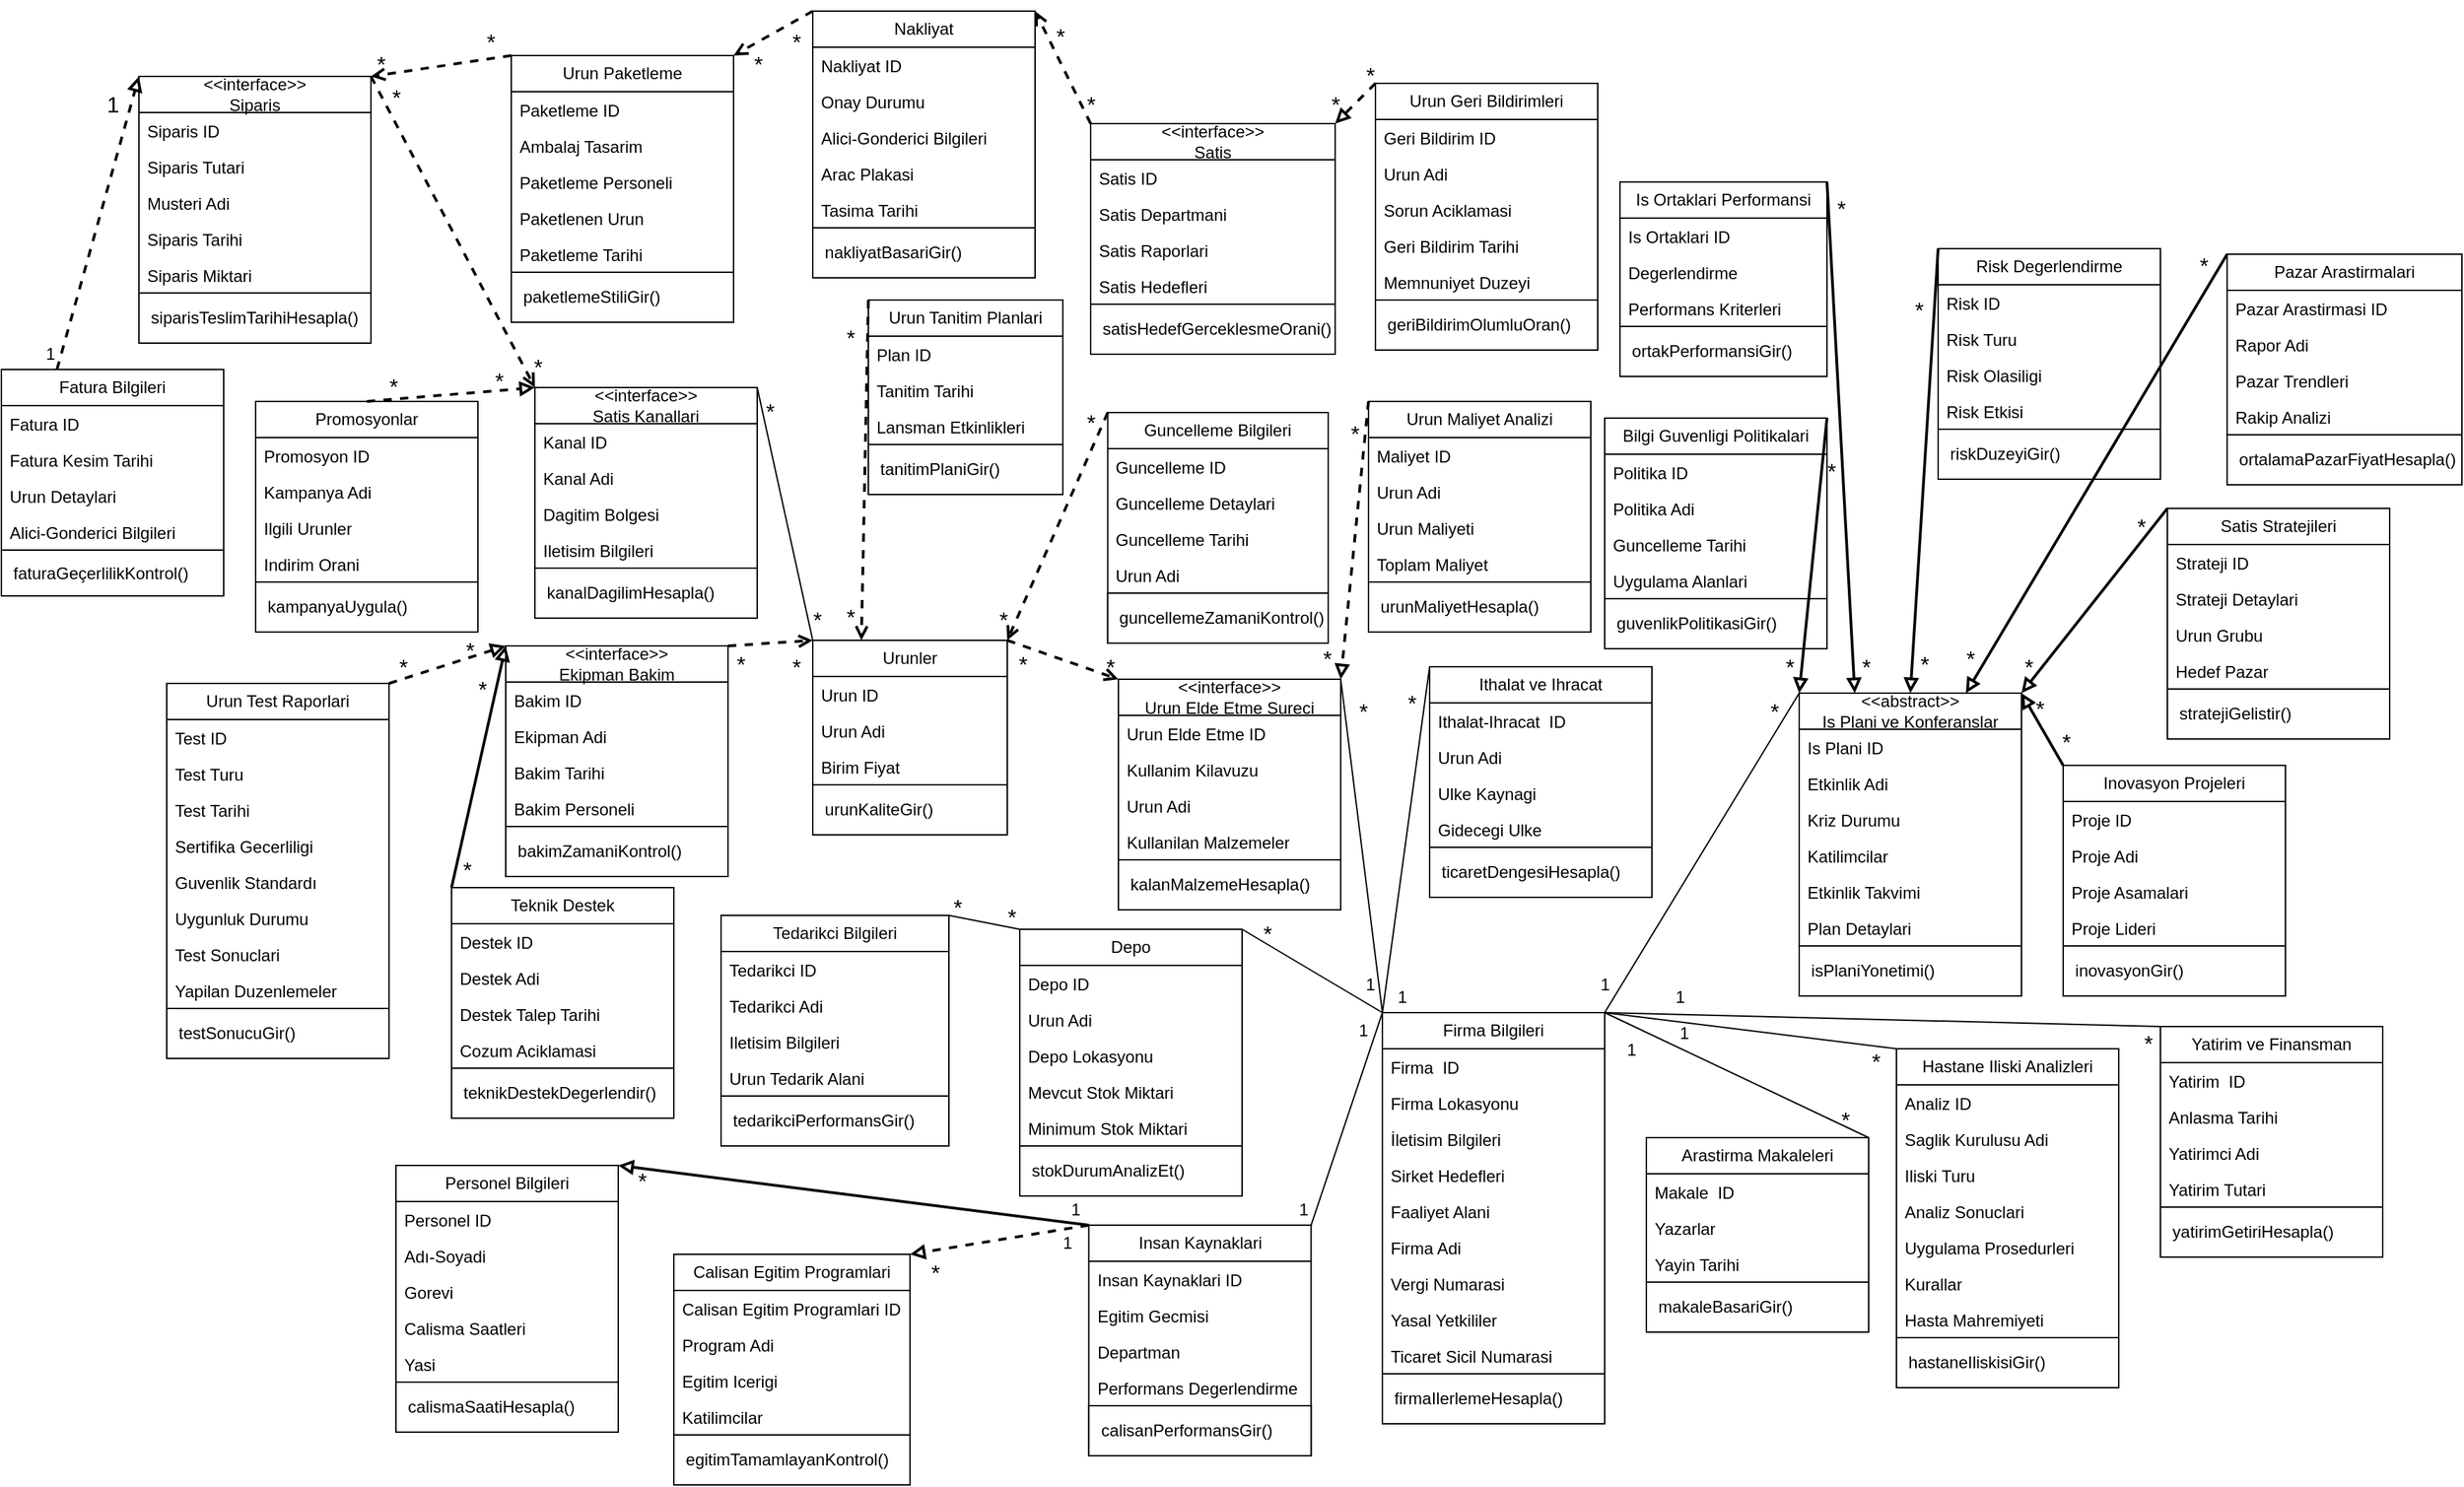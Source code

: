 <mxfile version="25.0.2">
  <diagram name="Sayfa -1" id="_axZffSJU5x8k6qIez00">
    <mxGraphModel dx="2280" dy="1666" grid="0" gridSize="10" guides="1" tooltips="1" connect="1" arrows="1" fold="1" page="0" pageScale="1" pageWidth="827" pageHeight="1169" background="none" math="0" shadow="0">
      <root>
        <mxCell id="0" />
        <mxCell id="1" parent="0" />
        <mxCell id="5rnsfetlZS35dl0R-0UE-4" value="Firma Bilgileri" style="swimlane;fontStyle=0;childLayout=stackLayout;horizontal=1;startSize=26;fillColor=none;horizontalStack=0;resizeParent=1;resizeParentMax=0;resizeLast=0;collapsible=1;marginBottom=0;whiteSpace=wrap;html=1;" parent="1" vertex="1">
          <mxGeometry x="220" y="-20" width="160" height="296" as="geometry" />
        </mxCell>
        <mxCell id="5rnsfetlZS35dl0R-0UE-5" value="Firma&amp;nbsp; ID" style="text;strokeColor=none;fillColor=none;align=left;verticalAlign=top;spacingLeft=4;spacingRight=4;overflow=hidden;rotatable=0;points=[[0,0.5],[1,0.5]];portConstraint=eastwest;whiteSpace=wrap;html=1;" parent="5rnsfetlZS35dl0R-0UE-4" vertex="1">
          <mxGeometry y="26" width="160" height="26" as="geometry" />
        </mxCell>
        <mxCell id="5rnsfetlZS35dl0R-0UE-6" value="Firma Lokasyonu" style="text;strokeColor=none;fillColor=none;align=left;verticalAlign=top;spacingLeft=4;spacingRight=4;overflow=hidden;rotatable=0;points=[[0,0.5],[1,0.5]];portConstraint=eastwest;whiteSpace=wrap;html=1;" parent="5rnsfetlZS35dl0R-0UE-4" vertex="1">
          <mxGeometry y="52" width="160" height="26" as="geometry" />
        </mxCell>
        <mxCell id="5rnsfetlZS35dl0R-0UE-7" value="İletisim Bilgileri" style="text;strokeColor=none;fillColor=none;align=left;verticalAlign=top;spacingLeft=4;spacingRight=4;overflow=hidden;rotatable=0;points=[[0,0.5],[1,0.5]];portConstraint=eastwest;whiteSpace=wrap;html=1;" parent="5rnsfetlZS35dl0R-0UE-4" vertex="1">
          <mxGeometry y="78" width="160" height="26" as="geometry" />
        </mxCell>
        <mxCell id="5rnsfetlZS35dl0R-0UE-8" value="Sirket Hedefleri" style="text;strokeColor=none;fillColor=none;align=left;verticalAlign=top;spacingLeft=4;spacingRight=4;overflow=hidden;rotatable=0;points=[[0,0.5],[1,0.5]];portConstraint=eastwest;whiteSpace=wrap;html=1;" parent="5rnsfetlZS35dl0R-0UE-4" vertex="1">
          <mxGeometry y="104" width="160" height="26" as="geometry" />
        </mxCell>
        <mxCell id="5rnsfetlZS35dl0R-0UE-10" value="Faaliyet Alani" style="text;strokeColor=none;fillColor=none;align=left;verticalAlign=top;spacingLeft=4;spacingRight=4;overflow=hidden;rotatable=0;points=[[0,0.5],[1,0.5]];portConstraint=eastwest;whiteSpace=wrap;html=1;" parent="5rnsfetlZS35dl0R-0UE-4" vertex="1">
          <mxGeometry y="130" width="160" height="26" as="geometry" />
        </mxCell>
        <mxCell id="5rnsfetlZS35dl0R-0UE-9" value="Firma Adi" style="text;strokeColor=none;fillColor=none;align=left;verticalAlign=top;spacingLeft=4;spacingRight=4;overflow=hidden;rotatable=0;points=[[0,0.5],[1,0.5]];portConstraint=eastwest;whiteSpace=wrap;html=1;" parent="5rnsfetlZS35dl0R-0UE-4" vertex="1">
          <mxGeometry y="156" width="160" height="26" as="geometry" />
        </mxCell>
        <mxCell id="5rnsfetlZS35dl0R-0UE-13" value="Vergi Numarasi" style="text;strokeColor=none;fillColor=none;align=left;verticalAlign=top;spacingLeft=4;spacingRight=4;overflow=hidden;rotatable=0;points=[[0,0.5],[1,0.5]];portConstraint=eastwest;whiteSpace=wrap;html=1;" parent="5rnsfetlZS35dl0R-0UE-4" vertex="1">
          <mxGeometry y="182" width="160" height="26" as="geometry" />
        </mxCell>
        <mxCell id="5rnsfetlZS35dl0R-0UE-11" value="Yasal Yetkililer" style="text;strokeColor=none;fillColor=none;align=left;verticalAlign=top;spacingLeft=4;spacingRight=4;overflow=hidden;rotatable=0;points=[[0,0.5],[1,0.5]];portConstraint=eastwest;whiteSpace=wrap;html=1;" parent="5rnsfetlZS35dl0R-0UE-4" vertex="1">
          <mxGeometry y="208" width="160" height="26" as="geometry" />
        </mxCell>
        <mxCell id="5rnsfetlZS35dl0R-0UE-12" value="Ticaret Sicil Numarasi" style="text;strokeColor=none;fillColor=none;align=left;verticalAlign=top;spacingLeft=4;spacingRight=4;overflow=hidden;rotatable=0;points=[[0,0.5],[1,0.5]];portConstraint=eastwest;whiteSpace=wrap;html=1;" parent="5rnsfetlZS35dl0R-0UE-4" vertex="1">
          <mxGeometry y="234" width="160" height="26" as="geometry" />
        </mxCell>
        <mxCell id="vp2J8wXpdjFLAHVYqlVr-44" value="&amp;nbsp; firmaIlerlemeHesapla()" style="rounded=0;whiteSpace=wrap;html=1;align=left;" parent="5rnsfetlZS35dl0R-0UE-4" vertex="1">
          <mxGeometry y="260" width="160" height="36" as="geometry" />
        </mxCell>
        <mxCell id="5rnsfetlZS35dl0R-0UE-14" value="Arastirma Makaleleri" style="swimlane;fontStyle=0;childLayout=stackLayout;horizontal=1;startSize=26;fillColor=none;horizontalStack=0;resizeParent=1;resizeParentMax=0;resizeLast=0;collapsible=1;marginBottom=0;whiteSpace=wrap;html=1;" parent="1" vertex="1">
          <mxGeometry x="410" y="70" width="160" height="140" as="geometry" />
        </mxCell>
        <mxCell id="5rnsfetlZS35dl0R-0UE-15" value="Makale&amp;nbsp; ID" style="text;strokeColor=none;fillColor=none;align=left;verticalAlign=top;spacingLeft=4;spacingRight=4;overflow=hidden;rotatable=0;points=[[0,0.5],[1,0.5]];portConstraint=eastwest;whiteSpace=wrap;html=1;" parent="5rnsfetlZS35dl0R-0UE-14" vertex="1">
          <mxGeometry y="26" width="160" height="26" as="geometry" />
        </mxCell>
        <mxCell id="5rnsfetlZS35dl0R-0UE-16" value="Yazarlar" style="text;strokeColor=none;fillColor=none;align=left;verticalAlign=top;spacingLeft=4;spacingRight=4;overflow=hidden;rotatable=0;points=[[0,0.5],[1,0.5]];portConstraint=eastwest;whiteSpace=wrap;html=1;" parent="5rnsfetlZS35dl0R-0UE-14" vertex="1">
          <mxGeometry y="52" width="160" height="26" as="geometry" />
        </mxCell>
        <mxCell id="5rnsfetlZS35dl0R-0UE-17" value="Yayin Tarihi" style="text;strokeColor=none;fillColor=none;align=left;verticalAlign=top;spacingLeft=4;spacingRight=4;overflow=hidden;rotatable=0;points=[[0,0.5],[1,0.5]];portConstraint=eastwest;whiteSpace=wrap;html=1;" parent="5rnsfetlZS35dl0R-0UE-14" vertex="1">
          <mxGeometry y="78" width="160" height="26" as="geometry" />
        </mxCell>
        <mxCell id="vp2J8wXpdjFLAHVYqlVr-45" value="&amp;nbsp; makaleBasariGir()" style="rounded=0;whiteSpace=wrap;html=1;align=left;" parent="5rnsfetlZS35dl0R-0UE-14" vertex="1">
          <mxGeometry y="104" width="160" height="36" as="geometry" />
        </mxCell>
        <mxCell id="5rnsfetlZS35dl0R-0UE-25" value="Hastane Iliski Analizleri" style="swimlane;fontStyle=0;childLayout=stackLayout;horizontal=1;startSize=26;fillColor=none;horizontalStack=0;resizeParent=1;resizeParentMax=0;resizeLast=0;collapsible=1;marginBottom=0;whiteSpace=wrap;html=1;" parent="1" vertex="1">
          <mxGeometry x="590" y="6" width="160" height="244" as="geometry" />
        </mxCell>
        <mxCell id="5rnsfetlZS35dl0R-0UE-26" value="Analiz ID" style="text;strokeColor=none;fillColor=none;align=left;verticalAlign=top;spacingLeft=4;spacingRight=4;overflow=hidden;rotatable=0;points=[[0,0.5],[1,0.5]];portConstraint=eastwest;whiteSpace=wrap;html=1;" parent="5rnsfetlZS35dl0R-0UE-25" vertex="1">
          <mxGeometry y="26" width="160" height="26" as="geometry" />
        </mxCell>
        <mxCell id="5rnsfetlZS35dl0R-0UE-27" value="Saglik Kurulusu Adi" style="text;strokeColor=none;fillColor=none;align=left;verticalAlign=top;spacingLeft=4;spacingRight=4;overflow=hidden;rotatable=0;points=[[0,0.5],[1,0.5]];portConstraint=eastwest;whiteSpace=wrap;html=1;" parent="5rnsfetlZS35dl0R-0UE-25" vertex="1">
          <mxGeometry y="52" width="160" height="26" as="geometry" />
        </mxCell>
        <mxCell id="5rnsfetlZS35dl0R-0UE-28" value="Iliski Turu" style="text;strokeColor=none;fillColor=none;align=left;verticalAlign=top;spacingLeft=4;spacingRight=4;overflow=hidden;rotatable=0;points=[[0,0.5],[1,0.5]];portConstraint=eastwest;whiteSpace=wrap;html=1;" parent="5rnsfetlZS35dl0R-0UE-25" vertex="1">
          <mxGeometry y="78" width="160" height="26" as="geometry" />
        </mxCell>
        <mxCell id="5rnsfetlZS35dl0R-0UE-29" value="Analiz Sonuclari" style="text;strokeColor=none;fillColor=none;align=left;verticalAlign=top;spacingLeft=4;spacingRight=4;overflow=hidden;rotatable=0;points=[[0,0.5],[1,0.5]];portConstraint=eastwest;whiteSpace=wrap;html=1;" parent="5rnsfetlZS35dl0R-0UE-25" vertex="1">
          <mxGeometry y="104" width="160" height="26" as="geometry" />
        </mxCell>
        <mxCell id="5rnsfetlZS35dl0R-0UE-30" value="Uygulama Prosedurleri" style="text;strokeColor=none;fillColor=none;align=left;verticalAlign=top;spacingLeft=4;spacingRight=4;overflow=hidden;rotatable=0;points=[[0,0.5],[1,0.5]];portConstraint=eastwest;whiteSpace=wrap;html=1;" parent="5rnsfetlZS35dl0R-0UE-25" vertex="1">
          <mxGeometry y="130" width="160" height="26" as="geometry" />
        </mxCell>
        <mxCell id="5rnsfetlZS35dl0R-0UE-31" value="Kurallar" style="text;strokeColor=none;fillColor=none;align=left;verticalAlign=top;spacingLeft=4;spacingRight=4;overflow=hidden;rotatable=0;points=[[0,0.5],[1,0.5]];portConstraint=eastwest;whiteSpace=wrap;html=1;" parent="5rnsfetlZS35dl0R-0UE-25" vertex="1">
          <mxGeometry y="156" width="160" height="26" as="geometry" />
        </mxCell>
        <mxCell id="5rnsfetlZS35dl0R-0UE-32" value="Hasta Mahremiyeti" style="text;strokeColor=none;fillColor=none;align=left;verticalAlign=top;spacingLeft=4;spacingRight=4;overflow=hidden;rotatable=0;points=[[0,0.5],[1,0.5]];portConstraint=eastwest;whiteSpace=wrap;html=1;" parent="5rnsfetlZS35dl0R-0UE-25" vertex="1">
          <mxGeometry y="182" width="160" height="26" as="geometry" />
        </mxCell>
        <mxCell id="vp2J8wXpdjFLAHVYqlVr-46" value="&amp;nbsp;&amp;nbsp;hastaneIliskisiGir()" style="rounded=0;whiteSpace=wrap;html=1;align=left;" parent="5rnsfetlZS35dl0R-0UE-25" vertex="1">
          <mxGeometry y="208" width="160" height="36" as="geometry" />
        </mxCell>
        <mxCell id="5rnsfetlZS35dl0R-0UE-35" value="Risk Degerlendirme" style="swimlane;fontStyle=0;childLayout=stackLayout;horizontal=1;startSize=26;fillColor=none;horizontalStack=0;resizeParent=1;resizeParentMax=0;resizeLast=0;collapsible=1;marginBottom=0;whiteSpace=wrap;html=1;" parent="1" vertex="1">
          <mxGeometry x="620" y="-570" width="160" height="166" as="geometry" />
        </mxCell>
        <mxCell id="5rnsfetlZS35dl0R-0UE-36" value="Risk ID" style="text;strokeColor=none;fillColor=none;align=left;verticalAlign=top;spacingLeft=4;spacingRight=4;overflow=hidden;rotatable=0;points=[[0,0.5],[1,0.5]];portConstraint=eastwest;whiteSpace=wrap;html=1;" parent="5rnsfetlZS35dl0R-0UE-35" vertex="1">
          <mxGeometry y="26" width="160" height="26" as="geometry" />
        </mxCell>
        <mxCell id="5rnsfetlZS35dl0R-0UE-37" value="Risk Turu" style="text;strokeColor=none;fillColor=none;align=left;verticalAlign=top;spacingLeft=4;spacingRight=4;overflow=hidden;rotatable=0;points=[[0,0.5],[1,0.5]];portConstraint=eastwest;whiteSpace=wrap;html=1;" parent="5rnsfetlZS35dl0R-0UE-35" vertex="1">
          <mxGeometry y="52" width="160" height="26" as="geometry" />
        </mxCell>
        <mxCell id="5rnsfetlZS35dl0R-0UE-38" value="Risk Olasiligi" style="text;strokeColor=none;fillColor=none;align=left;verticalAlign=top;spacingLeft=4;spacingRight=4;overflow=hidden;rotatable=0;points=[[0,0.5],[1,0.5]];portConstraint=eastwest;whiteSpace=wrap;html=1;" parent="5rnsfetlZS35dl0R-0UE-35" vertex="1">
          <mxGeometry y="78" width="160" height="26" as="geometry" />
        </mxCell>
        <mxCell id="5rnsfetlZS35dl0R-0UE-39" value="Risk Etkisi" style="text;strokeColor=none;fillColor=none;align=left;verticalAlign=top;spacingLeft=4;spacingRight=4;overflow=hidden;rotatable=0;points=[[0,0.5],[1,0.5]];portConstraint=eastwest;whiteSpace=wrap;html=1;" parent="5rnsfetlZS35dl0R-0UE-35" vertex="1">
          <mxGeometry y="104" width="160" height="26" as="geometry" />
        </mxCell>
        <mxCell id="vp2J8wXpdjFLAHVYqlVr-57" value="&amp;nbsp;&amp;nbsp;riskDuzeyiGir()" style="rounded=0;whiteSpace=wrap;html=1;align=left;" parent="5rnsfetlZS35dl0R-0UE-35" vertex="1">
          <mxGeometry y="130" width="160" height="36" as="geometry" />
        </mxCell>
        <mxCell id="5rnsfetlZS35dl0R-0UE-50" value="&amp;lt;&amp;lt;abstract&amp;gt;&amp;gt;&lt;br&gt;Is Plani ve Konferanslar" style="swimlane;fontStyle=0;childLayout=stackLayout;horizontal=1;startSize=26;fillColor=none;horizontalStack=0;resizeParent=1;resizeParentMax=0;resizeLast=0;collapsible=1;marginBottom=0;whiteSpace=wrap;html=1;" parent="1" vertex="1">
          <mxGeometry x="520" y="-250" width="160" height="218" as="geometry" />
        </mxCell>
        <mxCell id="5rnsfetlZS35dl0R-0UE-51" value="Is Plani ID" style="text;strokeColor=none;fillColor=none;align=left;verticalAlign=top;spacingLeft=4;spacingRight=4;overflow=hidden;rotatable=0;points=[[0,0.5],[1,0.5]];portConstraint=eastwest;whiteSpace=wrap;html=1;" parent="5rnsfetlZS35dl0R-0UE-50" vertex="1">
          <mxGeometry y="26" width="160" height="26" as="geometry" />
        </mxCell>
        <mxCell id="5rnsfetlZS35dl0R-0UE-52" value="Etkinlik Adi" style="text;strokeColor=none;fillColor=none;align=left;verticalAlign=top;spacingLeft=4;spacingRight=4;overflow=hidden;rotatable=0;points=[[0,0.5],[1,0.5]];portConstraint=eastwest;whiteSpace=wrap;html=1;" parent="5rnsfetlZS35dl0R-0UE-50" vertex="1">
          <mxGeometry y="52" width="160" height="26" as="geometry" />
        </mxCell>
        <mxCell id="5rnsfetlZS35dl0R-0UE-53" value="Kriz Durumu" style="text;strokeColor=none;fillColor=none;align=left;verticalAlign=top;spacingLeft=4;spacingRight=4;overflow=hidden;rotatable=0;points=[[0,0.5],[1,0.5]];portConstraint=eastwest;whiteSpace=wrap;html=1;" parent="5rnsfetlZS35dl0R-0UE-50" vertex="1">
          <mxGeometry y="78" width="160" height="26" as="geometry" />
        </mxCell>
        <mxCell id="5rnsfetlZS35dl0R-0UE-54" value="Katilimcilar" style="text;strokeColor=none;fillColor=none;align=left;verticalAlign=top;spacingLeft=4;spacingRight=4;overflow=hidden;rotatable=0;points=[[0,0.5],[1,0.5]];portConstraint=eastwest;whiteSpace=wrap;html=1;" parent="5rnsfetlZS35dl0R-0UE-50" vertex="1">
          <mxGeometry y="104" width="160" height="26" as="geometry" />
        </mxCell>
        <mxCell id="5rnsfetlZS35dl0R-0UE-55" value="Etkinlik Takvimi" style="text;strokeColor=none;fillColor=none;align=left;verticalAlign=top;spacingLeft=4;spacingRight=4;overflow=hidden;rotatable=0;points=[[0,0.5],[1,0.5]];portConstraint=eastwest;whiteSpace=wrap;html=1;" parent="5rnsfetlZS35dl0R-0UE-50" vertex="1">
          <mxGeometry y="130" width="160" height="26" as="geometry" />
        </mxCell>
        <mxCell id="5rnsfetlZS35dl0R-0UE-56" value="Plan Detaylari" style="text;strokeColor=none;fillColor=none;align=left;verticalAlign=top;spacingLeft=4;spacingRight=4;overflow=hidden;rotatable=0;points=[[0,0.5],[1,0.5]];portConstraint=eastwest;whiteSpace=wrap;html=1;" parent="5rnsfetlZS35dl0R-0UE-50" vertex="1">
          <mxGeometry y="156" width="160" height="26" as="geometry" />
        </mxCell>
        <mxCell id="vp2J8wXpdjFLAHVYqlVr-52" value="&amp;nbsp;&amp;nbsp;isPlaniYonetimi()" style="rounded=0;whiteSpace=wrap;html=1;align=left;" parent="5rnsfetlZS35dl0R-0UE-50" vertex="1">
          <mxGeometry y="182" width="160" height="36" as="geometry" />
        </mxCell>
        <mxCell id="5rnsfetlZS35dl0R-0UE-64" value="Inovasyon Projeleri" style="swimlane;fontStyle=0;childLayout=stackLayout;horizontal=1;startSize=26;fillColor=none;horizontalStack=0;resizeParent=1;resizeParentMax=0;resizeLast=0;collapsible=1;marginBottom=0;whiteSpace=wrap;html=1;" parent="1" vertex="1">
          <mxGeometry x="710" y="-198" width="160" height="166" as="geometry" />
        </mxCell>
        <mxCell id="5rnsfetlZS35dl0R-0UE-65" value="Proje ID" style="text;strokeColor=none;fillColor=none;align=left;verticalAlign=top;spacingLeft=4;spacingRight=4;overflow=hidden;rotatable=0;points=[[0,0.5],[1,0.5]];portConstraint=eastwest;whiteSpace=wrap;html=1;" parent="5rnsfetlZS35dl0R-0UE-64" vertex="1">
          <mxGeometry y="26" width="160" height="26" as="geometry" />
        </mxCell>
        <mxCell id="5rnsfetlZS35dl0R-0UE-66" value="Proje Adi" style="text;strokeColor=none;fillColor=none;align=left;verticalAlign=top;spacingLeft=4;spacingRight=4;overflow=hidden;rotatable=0;points=[[0,0.5],[1,0.5]];portConstraint=eastwest;whiteSpace=wrap;html=1;" parent="5rnsfetlZS35dl0R-0UE-64" vertex="1">
          <mxGeometry y="52" width="160" height="26" as="geometry" />
        </mxCell>
        <mxCell id="5rnsfetlZS35dl0R-0UE-67" value="Proje Asamalari" style="text;strokeColor=none;fillColor=none;align=left;verticalAlign=top;spacingLeft=4;spacingRight=4;overflow=hidden;rotatable=0;points=[[0,0.5],[1,0.5]];portConstraint=eastwest;whiteSpace=wrap;html=1;" parent="5rnsfetlZS35dl0R-0UE-64" vertex="1">
          <mxGeometry y="78" width="160" height="26" as="geometry" />
        </mxCell>
        <mxCell id="5rnsfetlZS35dl0R-0UE-68" value="Proje Lideri" style="text;strokeColor=none;fillColor=none;align=left;verticalAlign=top;spacingLeft=4;spacingRight=4;overflow=hidden;rotatable=0;points=[[0,0.5],[1,0.5]];portConstraint=eastwest;whiteSpace=wrap;html=1;" parent="5rnsfetlZS35dl0R-0UE-64" vertex="1">
          <mxGeometry y="104" width="160" height="26" as="geometry" />
        </mxCell>
        <mxCell id="vp2J8wXpdjFLAHVYqlVr-53" value="&amp;nbsp;&amp;nbsp;inovasyonGir()" style="rounded=0;whiteSpace=wrap;html=1;align=left;" parent="5rnsfetlZS35dl0R-0UE-64" vertex="1">
          <mxGeometry y="130" width="160" height="36" as="geometry" />
        </mxCell>
        <mxCell id="5rnsfetlZS35dl0R-0UE-69" value="Satis Stratejileri" style="swimlane;fontStyle=0;childLayout=stackLayout;horizontal=1;startSize=26;fillColor=none;horizontalStack=0;resizeParent=1;resizeParentMax=0;resizeLast=0;collapsible=1;marginBottom=0;whiteSpace=wrap;html=1;" parent="1" vertex="1">
          <mxGeometry x="785" y="-383" width="160" height="166" as="geometry" />
        </mxCell>
        <mxCell id="5rnsfetlZS35dl0R-0UE-70" value="Strateji ID" style="text;strokeColor=none;fillColor=none;align=left;verticalAlign=top;spacingLeft=4;spacingRight=4;overflow=hidden;rotatable=0;points=[[0,0.5],[1,0.5]];portConstraint=eastwest;whiteSpace=wrap;html=1;" parent="5rnsfetlZS35dl0R-0UE-69" vertex="1">
          <mxGeometry y="26" width="160" height="26" as="geometry" />
        </mxCell>
        <mxCell id="5rnsfetlZS35dl0R-0UE-71" value="Strateji Detaylari" style="text;strokeColor=none;fillColor=none;align=left;verticalAlign=top;spacingLeft=4;spacingRight=4;overflow=hidden;rotatable=0;points=[[0,0.5],[1,0.5]];portConstraint=eastwest;whiteSpace=wrap;html=1;" parent="5rnsfetlZS35dl0R-0UE-69" vertex="1">
          <mxGeometry y="52" width="160" height="26" as="geometry" />
        </mxCell>
        <mxCell id="5rnsfetlZS35dl0R-0UE-72" value="Urun Grubu" style="text;strokeColor=none;fillColor=none;align=left;verticalAlign=top;spacingLeft=4;spacingRight=4;overflow=hidden;rotatable=0;points=[[0,0.5],[1,0.5]];portConstraint=eastwest;whiteSpace=wrap;html=1;" parent="5rnsfetlZS35dl0R-0UE-69" vertex="1">
          <mxGeometry y="78" width="160" height="26" as="geometry" />
        </mxCell>
        <mxCell id="5rnsfetlZS35dl0R-0UE-73" value="Hedef Pazar" style="text;strokeColor=none;fillColor=none;align=left;verticalAlign=top;spacingLeft=4;spacingRight=4;overflow=hidden;rotatable=0;points=[[0,0.5],[1,0.5]];portConstraint=eastwest;whiteSpace=wrap;html=1;" parent="5rnsfetlZS35dl0R-0UE-69" vertex="1">
          <mxGeometry y="104" width="160" height="26" as="geometry" />
        </mxCell>
        <mxCell id="vp2J8wXpdjFLAHVYqlVr-59" value="&amp;nbsp;&amp;nbsp;stratejiGelistir()" style="rounded=0;whiteSpace=wrap;html=1;align=left;" parent="5rnsfetlZS35dl0R-0UE-69" vertex="1">
          <mxGeometry y="130" width="160" height="36" as="geometry" />
        </mxCell>
        <mxCell id="5rnsfetlZS35dl0R-0UE-74" value="Pazar Arastirmalari" style="swimlane;fontStyle=0;childLayout=stackLayout;horizontal=1;startSize=26;fillColor=none;horizontalStack=0;resizeParent=1;resizeParentMax=0;resizeLast=0;collapsible=1;marginBottom=0;whiteSpace=wrap;html=1;" parent="1" vertex="1">
          <mxGeometry x="828" y="-566" width="169" height="166" as="geometry" />
        </mxCell>
        <mxCell id="5rnsfetlZS35dl0R-0UE-75" value="Pazar Arastirmasi ID" style="text;strokeColor=none;fillColor=none;align=left;verticalAlign=top;spacingLeft=4;spacingRight=4;overflow=hidden;rotatable=0;points=[[0,0.5],[1,0.5]];portConstraint=eastwest;whiteSpace=wrap;html=1;" parent="5rnsfetlZS35dl0R-0UE-74" vertex="1">
          <mxGeometry y="26" width="169" height="26" as="geometry" />
        </mxCell>
        <mxCell id="5rnsfetlZS35dl0R-0UE-76" value="Rapor Adi" style="text;strokeColor=none;fillColor=none;align=left;verticalAlign=top;spacingLeft=4;spacingRight=4;overflow=hidden;rotatable=0;points=[[0,0.5],[1,0.5]];portConstraint=eastwest;whiteSpace=wrap;html=1;" parent="5rnsfetlZS35dl0R-0UE-74" vertex="1">
          <mxGeometry y="52" width="169" height="26" as="geometry" />
        </mxCell>
        <mxCell id="5rnsfetlZS35dl0R-0UE-77" value="Pazar Trendleri" style="text;strokeColor=none;fillColor=none;align=left;verticalAlign=top;spacingLeft=4;spacingRight=4;overflow=hidden;rotatable=0;points=[[0,0.5],[1,0.5]];portConstraint=eastwest;whiteSpace=wrap;html=1;" parent="5rnsfetlZS35dl0R-0UE-74" vertex="1">
          <mxGeometry y="78" width="169" height="26" as="geometry" />
        </mxCell>
        <mxCell id="5rnsfetlZS35dl0R-0UE-78" value="Rakip Analizi" style="text;strokeColor=none;fillColor=none;align=left;verticalAlign=top;spacingLeft=4;spacingRight=4;overflow=hidden;rotatable=0;points=[[0,0.5],[1,0.5]];portConstraint=eastwest;whiteSpace=wrap;html=1;" parent="5rnsfetlZS35dl0R-0UE-74" vertex="1">
          <mxGeometry y="104" width="169" height="26" as="geometry" />
        </mxCell>
        <mxCell id="vp2J8wXpdjFLAHVYqlVr-58" value="&amp;nbsp;&amp;nbsp;ortalamaPazarFiyatHesapla()" style="rounded=0;whiteSpace=wrap;html=1;align=left;" parent="5rnsfetlZS35dl0R-0UE-74" vertex="1">
          <mxGeometry y="130" width="169" height="36" as="geometry" />
        </mxCell>
        <mxCell id="5rnsfetlZS35dl0R-0UE-79" value="Yatirim ve Finansman" style="swimlane;fontStyle=0;childLayout=stackLayout;horizontal=1;startSize=26;fillColor=none;horizontalStack=0;resizeParent=1;resizeParentMax=0;resizeLast=0;collapsible=1;marginBottom=0;whiteSpace=wrap;html=1;" parent="1" vertex="1">
          <mxGeometry x="780" y="-10" width="160" height="166" as="geometry" />
        </mxCell>
        <mxCell id="5rnsfetlZS35dl0R-0UE-80" value="Yatirim&amp;nbsp; ID" style="text;strokeColor=none;fillColor=none;align=left;verticalAlign=top;spacingLeft=4;spacingRight=4;overflow=hidden;rotatable=0;points=[[0,0.5],[1,0.5]];portConstraint=eastwest;whiteSpace=wrap;html=1;" parent="5rnsfetlZS35dl0R-0UE-79" vertex="1">
          <mxGeometry y="26" width="160" height="26" as="geometry" />
        </mxCell>
        <mxCell id="5rnsfetlZS35dl0R-0UE-81" value="Anlasma Tarihi" style="text;strokeColor=none;fillColor=none;align=left;verticalAlign=top;spacingLeft=4;spacingRight=4;overflow=hidden;rotatable=0;points=[[0,0.5],[1,0.5]];portConstraint=eastwest;whiteSpace=wrap;html=1;" parent="5rnsfetlZS35dl0R-0UE-79" vertex="1">
          <mxGeometry y="52" width="160" height="26" as="geometry" />
        </mxCell>
        <mxCell id="5rnsfetlZS35dl0R-0UE-82" value="Yatirimci Adi" style="text;strokeColor=none;fillColor=none;align=left;verticalAlign=top;spacingLeft=4;spacingRight=4;overflow=hidden;rotatable=0;points=[[0,0.5],[1,0.5]];portConstraint=eastwest;whiteSpace=wrap;html=1;" parent="5rnsfetlZS35dl0R-0UE-79" vertex="1">
          <mxGeometry y="78" width="160" height="26" as="geometry" />
        </mxCell>
        <mxCell id="5rnsfetlZS35dl0R-0UE-83" value="Yatirim Tutari" style="text;strokeColor=none;fillColor=none;align=left;verticalAlign=top;spacingLeft=4;spacingRight=4;overflow=hidden;rotatable=0;points=[[0,0.5],[1,0.5]];portConstraint=eastwest;whiteSpace=wrap;html=1;" parent="5rnsfetlZS35dl0R-0UE-79" vertex="1">
          <mxGeometry y="104" width="160" height="26" as="geometry" />
        </mxCell>
        <mxCell id="vp2J8wXpdjFLAHVYqlVr-47" value="&amp;nbsp;&amp;nbsp;yatirimGetiriHesapla()" style="rounded=0;whiteSpace=wrap;html=1;align=left;" parent="5rnsfetlZS35dl0R-0UE-79" vertex="1">
          <mxGeometry y="130" width="160" height="36" as="geometry" />
        </mxCell>
        <mxCell id="5rnsfetlZS35dl0R-0UE-89" value="Is Ortaklari Performansi" style="swimlane;fontStyle=0;childLayout=stackLayout;horizontal=1;startSize=26;fillColor=none;horizontalStack=0;resizeParent=1;resizeParentMax=0;resizeLast=0;collapsible=1;marginBottom=0;whiteSpace=wrap;html=1;" parent="1" vertex="1">
          <mxGeometry x="391" y="-618" width="149" height="140" as="geometry" />
        </mxCell>
        <mxCell id="5rnsfetlZS35dl0R-0UE-90" value="Is Ortaklari ID" style="text;strokeColor=none;fillColor=none;align=left;verticalAlign=top;spacingLeft=4;spacingRight=4;overflow=hidden;rotatable=0;points=[[0,0.5],[1,0.5]];portConstraint=eastwest;whiteSpace=wrap;html=1;" parent="5rnsfetlZS35dl0R-0UE-89" vertex="1">
          <mxGeometry y="26" width="149" height="26" as="geometry" />
        </mxCell>
        <mxCell id="5rnsfetlZS35dl0R-0UE-91" value="Degerlendirme" style="text;strokeColor=none;fillColor=none;align=left;verticalAlign=top;spacingLeft=4;spacingRight=4;overflow=hidden;rotatable=0;points=[[0,0.5],[1,0.5]];portConstraint=eastwest;whiteSpace=wrap;html=1;" parent="5rnsfetlZS35dl0R-0UE-89" vertex="1">
          <mxGeometry y="52" width="149" height="26" as="geometry" />
        </mxCell>
        <mxCell id="5rnsfetlZS35dl0R-0UE-92" value="Performans Kriterleri" style="text;strokeColor=none;fillColor=none;align=left;verticalAlign=top;spacingLeft=4;spacingRight=4;overflow=hidden;rotatable=0;points=[[0,0.5],[1,0.5]];portConstraint=eastwest;whiteSpace=wrap;html=1;" parent="5rnsfetlZS35dl0R-0UE-89" vertex="1">
          <mxGeometry y="78" width="149" height="26" as="geometry" />
        </mxCell>
        <mxCell id="vp2J8wXpdjFLAHVYqlVr-55" value="&amp;nbsp;&amp;nbsp;ortakPerformansiGir()" style="rounded=0;whiteSpace=wrap;html=1;align=left;" parent="5rnsfetlZS35dl0R-0UE-89" vertex="1">
          <mxGeometry y="104" width="149" height="36" as="geometry" />
        </mxCell>
        <mxCell id="5rnsfetlZS35dl0R-0UE-93" value="Bilgi Guvenligi Politikalari" style="swimlane;fontStyle=0;childLayout=stackLayout;horizontal=1;startSize=26;fillColor=none;horizontalStack=0;resizeParent=1;resizeParentMax=0;resizeLast=0;collapsible=1;marginBottom=0;whiteSpace=wrap;html=1;" parent="1" vertex="1">
          <mxGeometry x="380" y="-448" width="160" height="166" as="geometry" />
        </mxCell>
        <mxCell id="5rnsfetlZS35dl0R-0UE-94" value="Politika ID" style="text;strokeColor=none;fillColor=none;align=left;verticalAlign=top;spacingLeft=4;spacingRight=4;overflow=hidden;rotatable=0;points=[[0,0.5],[1,0.5]];portConstraint=eastwest;whiteSpace=wrap;html=1;" parent="5rnsfetlZS35dl0R-0UE-93" vertex="1">
          <mxGeometry y="26" width="160" height="26" as="geometry" />
        </mxCell>
        <mxCell id="5rnsfetlZS35dl0R-0UE-95" value="Politika Adi" style="text;strokeColor=none;fillColor=none;align=left;verticalAlign=top;spacingLeft=4;spacingRight=4;overflow=hidden;rotatable=0;points=[[0,0.5],[1,0.5]];portConstraint=eastwest;whiteSpace=wrap;html=1;" parent="5rnsfetlZS35dl0R-0UE-93" vertex="1">
          <mxGeometry y="52" width="160" height="26" as="geometry" />
        </mxCell>
        <mxCell id="5rnsfetlZS35dl0R-0UE-96" value="Guncelleme Tarihi" style="text;strokeColor=none;fillColor=none;align=left;verticalAlign=top;spacingLeft=4;spacingRight=4;overflow=hidden;rotatable=0;points=[[0,0.5],[1,0.5]];portConstraint=eastwest;whiteSpace=wrap;html=1;" parent="5rnsfetlZS35dl0R-0UE-93" vertex="1">
          <mxGeometry y="78" width="160" height="26" as="geometry" />
        </mxCell>
        <mxCell id="5rnsfetlZS35dl0R-0UE-97" value="Uygulama Alanlari" style="text;strokeColor=none;fillColor=none;align=left;verticalAlign=top;spacingLeft=4;spacingRight=4;overflow=hidden;rotatable=0;points=[[0,0.5],[1,0.5]];portConstraint=eastwest;whiteSpace=wrap;html=1;" parent="5rnsfetlZS35dl0R-0UE-93" vertex="1">
          <mxGeometry y="104" width="160" height="26" as="geometry" />
        </mxCell>
        <mxCell id="vp2J8wXpdjFLAHVYqlVr-56" value="&amp;nbsp;&amp;nbsp;guvenlikPolitikasiGir()" style="rounded=0;whiteSpace=wrap;html=1;align=left;" parent="5rnsfetlZS35dl0R-0UE-93" vertex="1">
          <mxGeometry y="130" width="160" height="36" as="geometry" />
        </mxCell>
        <mxCell id="_sJ4w5i7jrucdwtky605-2" value="" style="endArrow=block;html=1;rounded=0;entryX=0;entryY=0;entryDx=0;entryDy=0;exitX=1;exitY=0;exitDx=0;exitDy=0;labelBackgroundColor=#ffffff;startArrow=none;startFill=0;startSize=6;endFill=0;endSize=6;jettySize=auto;orthogonalLoop=1;strokeWidth=2;fontSize=14;" parent="1" source="5rnsfetlZS35dl0R-0UE-93" target="5rnsfetlZS35dl0R-0UE-50" edge="1">
          <mxGeometry width="50" height="50" relative="1" as="geometry">
            <mxPoint x="330" y="-180" as="sourcePoint" />
            <mxPoint x="380" y="-230" as="targetPoint" />
          </mxGeometry>
        </mxCell>
        <mxCell id="_sJ4w5i7jrucdwtky605-3" value="" style="endArrow=block;html=1;rounded=0;exitX=1;exitY=0;exitDx=0;exitDy=0;entryX=0.25;entryY=0;entryDx=0;entryDy=0;labelBackgroundColor=#ffffff;startArrow=none;startFill=0;startSize=6;endFill=0;endSize=6;jettySize=auto;orthogonalLoop=1;strokeWidth=2;fontSize=14;" parent="1" source="5rnsfetlZS35dl0R-0UE-89" target="5rnsfetlZS35dl0R-0UE-50" edge="1">
          <mxGeometry width="50" height="50" relative="1" as="geometry">
            <mxPoint x="760" y="-360" as="sourcePoint" />
            <mxPoint x="710" y="-310" as="targetPoint" />
          </mxGeometry>
        </mxCell>
        <mxCell id="_sJ4w5i7jrucdwtky605-4" value="" style="endArrow=block;html=1;rounded=0;exitX=0;exitY=0;exitDx=0;exitDy=0;entryX=1;entryY=0;entryDx=0;entryDy=0;labelBackgroundColor=#ffffff;startArrow=none;startFill=0;startSize=6;endFill=0;endSize=6;jettySize=auto;orthogonalLoop=1;strokeWidth=2;fontSize=14;" parent="1" source="5rnsfetlZS35dl0R-0UE-69" target="5rnsfetlZS35dl0R-0UE-50" edge="1">
          <mxGeometry width="50" height="50" relative="1" as="geometry">
            <mxPoint x="820" y="-220" as="sourcePoint" />
            <mxPoint x="770" y="-170" as="targetPoint" />
          </mxGeometry>
        </mxCell>
        <mxCell id="_sJ4w5i7jrucdwtky605-5" value="" style="endArrow=block;html=1;rounded=0;exitX=0;exitY=0;exitDx=0;exitDy=0;entryX=1;entryY=0;entryDx=0;entryDy=0;labelBackgroundColor=#ffffff;startArrow=none;startFill=0;startSize=6;endFill=0;endSize=6;jettySize=auto;orthogonalLoop=1;strokeWidth=2;fontSize=14;" parent="1" source="5rnsfetlZS35dl0R-0UE-64" target="5rnsfetlZS35dl0R-0UE-50" edge="1">
          <mxGeometry width="50" height="50" relative="1" as="geometry">
            <mxPoint x="830" y="-210" as="sourcePoint" />
            <mxPoint x="780" y="-160" as="targetPoint" />
          </mxGeometry>
        </mxCell>
        <mxCell id="_sJ4w5i7jrucdwtky605-6" value="" style="endArrow=none;html=1;rounded=0;exitX=1;exitY=0;exitDx=0;exitDy=0;entryX=0;entryY=0;entryDx=0;entryDy=0;" parent="1" source="5rnsfetlZS35dl0R-0UE-4" target="5rnsfetlZS35dl0R-0UE-25" edge="1">
          <mxGeometry width="50" height="50" relative="1" as="geometry">
            <mxPoint x="720" y="-10" as="sourcePoint" />
            <mxPoint x="770" y="-60" as="targetPoint" />
          </mxGeometry>
        </mxCell>
        <mxCell id="_sJ4w5i7jrucdwtky605-7" value="" style="endArrow=none;html=1;rounded=0;exitX=1;exitY=0;exitDx=0;exitDy=0;entryX=0;entryY=0;entryDx=0;entryDy=0;" parent="1" source="5rnsfetlZS35dl0R-0UE-4" target="5rnsfetlZS35dl0R-0UE-79" edge="1">
          <mxGeometry width="50" height="50" relative="1" as="geometry">
            <mxPoint x="660" y="20" as="sourcePoint" />
            <mxPoint x="710" y="-30" as="targetPoint" />
          </mxGeometry>
        </mxCell>
        <mxCell id="_sJ4w5i7jrucdwtky605-8" value="" style="endArrow=block;html=1;rounded=0;exitX=0;exitY=0;exitDx=0;exitDy=0;entryX=0.5;entryY=0;entryDx=0;entryDy=0;labelBackgroundColor=#ffffff;startArrow=none;startFill=0;startSize=6;endFill=0;endSize=6;jettySize=auto;orthogonalLoop=1;strokeWidth=2;fontSize=14;" parent="1" source="5rnsfetlZS35dl0R-0UE-35" target="5rnsfetlZS35dl0R-0UE-50" edge="1">
          <mxGeometry width="50" height="50" relative="1" as="geometry">
            <mxPoint x="800" y="-360" as="sourcePoint" />
            <mxPoint x="750" y="-310" as="targetPoint" />
          </mxGeometry>
        </mxCell>
        <mxCell id="_sJ4w5i7jrucdwtky605-9" value="" style="endArrow=block;html=1;rounded=0;exitX=0;exitY=0;exitDx=0;exitDy=0;labelBackgroundColor=#ffffff;startArrow=none;startFill=0;startSize=6;endFill=0;endSize=6;jettySize=auto;orthogonalLoop=1;strokeWidth=2;fontSize=14;entryX=0.75;entryY=0;entryDx=0;entryDy=0;curved=0;" parent="1" source="5rnsfetlZS35dl0R-0UE-74" target="5rnsfetlZS35dl0R-0UE-50" edge="1">
          <mxGeometry width="50" height="50" relative="1" as="geometry">
            <mxPoint x="740" y="-360" as="sourcePoint" />
            <mxPoint x="672" y="-306" as="targetPoint" />
          </mxGeometry>
        </mxCell>
        <mxCell id="_sJ4w5i7jrucdwtky605-10" value="" style="endArrow=none;html=1;rounded=0;entryX=1;entryY=0;entryDx=0;entryDy=0;exitX=1;exitY=0;exitDx=0;exitDy=0;" parent="1" source="5rnsfetlZS35dl0R-0UE-14" target="5rnsfetlZS35dl0R-0UE-4" edge="1">
          <mxGeometry width="50" height="50" relative="1" as="geometry">
            <mxPoint x="-100" y="30" as="sourcePoint" />
            <mxPoint x="-50" y="-20" as="targetPoint" />
          </mxGeometry>
        </mxCell>
        <mxCell id="_sJ4w5i7jrucdwtky605-11" value="Ithalat ve Ihracat" style="swimlane;fontStyle=0;childLayout=stackLayout;horizontal=1;startSize=26;fillColor=none;horizontalStack=0;resizeParent=1;resizeParentMax=0;resizeLast=0;collapsible=1;marginBottom=0;whiteSpace=wrap;html=1;" parent="1" vertex="1">
          <mxGeometry x="254" y="-269" width="160" height="166" as="geometry" />
        </mxCell>
        <mxCell id="_sJ4w5i7jrucdwtky605-12" value="Ithalat-Ihracat&amp;nbsp; ID" style="text;strokeColor=none;fillColor=none;align=left;verticalAlign=top;spacingLeft=4;spacingRight=4;overflow=hidden;rotatable=0;points=[[0,0.5],[1,0.5]];portConstraint=eastwest;whiteSpace=wrap;html=1;" parent="_sJ4w5i7jrucdwtky605-11" vertex="1">
          <mxGeometry y="26" width="160" height="26" as="geometry" />
        </mxCell>
        <mxCell id="_sJ4w5i7jrucdwtky605-13" value="Urun Adi" style="text;strokeColor=none;fillColor=none;align=left;verticalAlign=top;spacingLeft=4;spacingRight=4;overflow=hidden;rotatable=0;points=[[0,0.5],[1,0.5]];portConstraint=eastwest;whiteSpace=wrap;html=1;" parent="_sJ4w5i7jrucdwtky605-11" vertex="1">
          <mxGeometry y="52" width="160" height="26" as="geometry" />
        </mxCell>
        <mxCell id="_sJ4w5i7jrucdwtky605-14" value="Ulke Kaynagi" style="text;strokeColor=none;fillColor=none;align=left;verticalAlign=top;spacingLeft=4;spacingRight=4;overflow=hidden;rotatable=0;points=[[0,0.5],[1,0.5]];portConstraint=eastwest;whiteSpace=wrap;html=1;" parent="_sJ4w5i7jrucdwtky605-11" vertex="1">
          <mxGeometry y="78" width="160" height="26" as="geometry" />
        </mxCell>
        <mxCell id="_sJ4w5i7jrucdwtky605-15" value="Gidecegi Ulke" style="text;strokeColor=none;fillColor=none;align=left;verticalAlign=top;spacingLeft=4;spacingRight=4;overflow=hidden;rotatable=0;points=[[0,0.5],[1,0.5]];portConstraint=eastwest;whiteSpace=wrap;html=1;" parent="_sJ4w5i7jrucdwtky605-11" vertex="1">
          <mxGeometry y="104" width="160" height="26" as="geometry" />
        </mxCell>
        <mxCell id="vp2J8wXpdjFLAHVYqlVr-48" value="&amp;nbsp;&amp;nbsp;ticaretDengesiHesapla()" style="rounded=0;whiteSpace=wrap;html=1;align=left;" parent="_sJ4w5i7jrucdwtky605-11" vertex="1">
          <mxGeometry y="130" width="160" height="36" as="geometry" />
        </mxCell>
        <mxCell id="_sJ4w5i7jrucdwtky605-16" value="" style="endArrow=none;html=1;rounded=0;exitX=0;exitY=0;exitDx=0;exitDy=0;entryX=0;entryY=0;entryDx=0;entryDy=0;" parent="1" source="5rnsfetlZS35dl0R-0UE-4" target="_sJ4w5i7jrucdwtky605-11" edge="1">
          <mxGeometry width="50" height="50" relative="1" as="geometry">
            <mxPoint x="360" y="-110" as="sourcePoint" />
            <mxPoint x="410" y="-160" as="targetPoint" />
          </mxGeometry>
        </mxCell>
        <mxCell id="_sJ4w5i7jrucdwtky605-17" value="Insan Kaynaklari" style="swimlane;fontStyle=0;childLayout=stackLayout;horizontal=1;startSize=26;fillColor=none;horizontalStack=0;resizeParent=1;resizeParentMax=0;resizeLast=0;collapsible=1;marginBottom=0;whiteSpace=wrap;html=1;" parent="1" vertex="1">
          <mxGeometry x="8.69" y="133" width="160" height="166" as="geometry" />
        </mxCell>
        <mxCell id="_sJ4w5i7jrucdwtky605-18" value="Insan Kaynaklari ID" style="text;strokeColor=none;fillColor=none;align=left;verticalAlign=top;spacingLeft=4;spacingRight=4;overflow=hidden;rotatable=0;points=[[0,0.5],[1,0.5]];portConstraint=eastwest;whiteSpace=wrap;html=1;" parent="_sJ4w5i7jrucdwtky605-17" vertex="1">
          <mxGeometry y="26" width="160" height="26" as="geometry" />
        </mxCell>
        <mxCell id="_sJ4w5i7jrucdwtky605-19" value="Egitim Gecmisi" style="text;strokeColor=none;fillColor=none;align=left;verticalAlign=top;spacingLeft=4;spacingRight=4;overflow=hidden;rotatable=0;points=[[0,0.5],[1,0.5]];portConstraint=eastwest;whiteSpace=wrap;html=1;" parent="_sJ4w5i7jrucdwtky605-17" vertex="1">
          <mxGeometry y="52" width="160" height="26" as="geometry" />
        </mxCell>
        <mxCell id="_sJ4w5i7jrucdwtky605-20" value="Departman" style="text;strokeColor=none;fillColor=none;align=left;verticalAlign=top;spacingLeft=4;spacingRight=4;overflow=hidden;rotatable=0;points=[[0,0.5],[1,0.5]];portConstraint=eastwest;whiteSpace=wrap;html=1;" parent="_sJ4w5i7jrucdwtky605-17" vertex="1">
          <mxGeometry y="78" width="160" height="26" as="geometry" />
        </mxCell>
        <mxCell id="_sJ4w5i7jrucdwtky605-21" value="Performans Degerlendirme" style="text;strokeColor=none;fillColor=none;align=left;verticalAlign=top;spacingLeft=4;spacingRight=4;overflow=hidden;rotatable=0;points=[[0,0.5],[1,0.5]];portConstraint=eastwest;whiteSpace=wrap;html=1;" parent="_sJ4w5i7jrucdwtky605-17" vertex="1">
          <mxGeometry y="104" width="160" height="26" as="geometry" />
        </mxCell>
        <mxCell id="vp2J8wXpdjFLAHVYqlVr-39" value="&amp;nbsp;&amp;nbsp;calisanPerformansGir()" style="rounded=0;whiteSpace=wrap;html=1;align=left;" parent="_sJ4w5i7jrucdwtky605-17" vertex="1">
          <mxGeometry y="130" width="160" height="36" as="geometry" />
        </mxCell>
        <mxCell id="_sJ4w5i7jrucdwtky605-22" value="Personel Bilgileri" style="swimlane;fontStyle=0;childLayout=stackLayout;horizontal=1;startSize=26;fillColor=none;horizontalStack=0;resizeParent=1;resizeParentMax=0;resizeLast=0;collapsible=1;marginBottom=0;whiteSpace=wrap;html=1;" parent="1" vertex="1">
          <mxGeometry x="-490" y="90" width="160" height="192" as="geometry" />
        </mxCell>
        <mxCell id="_sJ4w5i7jrucdwtky605-23" value="Personel ID" style="text;strokeColor=none;fillColor=none;align=left;verticalAlign=top;spacingLeft=4;spacingRight=4;overflow=hidden;rotatable=0;points=[[0,0.5],[1,0.5]];portConstraint=eastwest;whiteSpace=wrap;html=1;" parent="_sJ4w5i7jrucdwtky605-22" vertex="1">
          <mxGeometry y="26" width="160" height="26" as="geometry" />
        </mxCell>
        <mxCell id="_sJ4w5i7jrucdwtky605-24" value="Adı-Soyadi" style="text;strokeColor=none;fillColor=none;align=left;verticalAlign=top;spacingLeft=4;spacingRight=4;overflow=hidden;rotatable=0;points=[[0,0.5],[1,0.5]];portConstraint=eastwest;whiteSpace=wrap;html=1;" parent="_sJ4w5i7jrucdwtky605-22" vertex="1">
          <mxGeometry y="52" width="160" height="26" as="geometry" />
        </mxCell>
        <mxCell id="_sJ4w5i7jrucdwtky605-25" value="Gorevi" style="text;strokeColor=none;fillColor=none;align=left;verticalAlign=top;spacingLeft=4;spacingRight=4;overflow=hidden;rotatable=0;points=[[0,0.5],[1,0.5]];portConstraint=eastwest;whiteSpace=wrap;html=1;" parent="_sJ4w5i7jrucdwtky605-22" vertex="1">
          <mxGeometry y="78" width="160" height="26" as="geometry" />
        </mxCell>
        <mxCell id="_sJ4w5i7jrucdwtky605-26" value="Calisma Saatleri&lt;span style=&quot;color: rgba(0, 0, 0, 0); font-family: monospace; font-size: 0px; text-wrap: nowrap;&quot;&gt;%3CmxGraphModel%3E%3Croot%3E%3CmxCell%20id%3D%220%22%2F%3E%3CmxCell%20id%3D%221%22%20parent%3D%220%22%2F%3E%3CmxCell%20id%3D%222%22%20value%3D%22%22%20style%3D%22endArrow%3Dnone%3Bhtml%3D1%3Brounded%3D0%3B%22%20edge%3D%221%22%20parent%3D%221%22%3E%3CmxGeometry%20width%3D%2250%22%20height%3D%2250%22%20relative%3D%221%22%20as%3D%22geometry%22%3E%3CmxPoint%20x%3D%22770%22%20y%3D%22-170%22%20as%3D%22sourcePoint%22%2F%3E%3CmxPoint%20x%3D%22820%22%20y%3D%22-220%22%20as%3D%22targetPoint%22%2F%3E%3C%2FmxGeometry%3E%3C%2FmxCell%3E%3C%2Froot%3E%3C%2FmxGraphModel%3E&lt;/span&gt;" style="text;strokeColor=none;fillColor=none;align=left;verticalAlign=top;spacingLeft=4;spacingRight=4;overflow=hidden;rotatable=0;points=[[0,0.5],[1,0.5]];portConstraint=eastwest;whiteSpace=wrap;html=1;" parent="_sJ4w5i7jrucdwtky605-22" vertex="1">
          <mxGeometry y="104" width="160" height="26" as="geometry" />
        </mxCell>
        <mxCell id="_sJ4w5i7jrucdwtky605-32" value="Yasi" style="text;strokeColor=none;fillColor=none;align=left;verticalAlign=top;spacingLeft=4;spacingRight=4;overflow=hidden;rotatable=0;points=[[0,0.5],[1,0.5]];portConstraint=eastwest;whiteSpace=wrap;html=1;" parent="_sJ4w5i7jrucdwtky605-22" vertex="1">
          <mxGeometry y="130" width="160" height="26" as="geometry" />
        </mxCell>
        <mxCell id="vp2J8wXpdjFLAHVYqlVr-36" value="&amp;nbsp;&amp;nbsp;calismaSaatiHesapla()" style="rounded=0;whiteSpace=wrap;html=1;align=left;" parent="_sJ4w5i7jrucdwtky605-22" vertex="1">
          <mxGeometry y="156" width="160" height="36" as="geometry" />
        </mxCell>
        <mxCell id="_sJ4w5i7jrucdwtky605-27" value="Calisan Egitim Programlari" style="swimlane;fontStyle=0;childLayout=stackLayout;horizontal=1;startSize=26;fillColor=none;horizontalStack=0;resizeParent=1;resizeParentMax=0;resizeLast=0;collapsible=1;marginBottom=0;whiteSpace=wrap;html=1;" parent="1" vertex="1">
          <mxGeometry x="-290" y="154" width="170" height="166" as="geometry" />
        </mxCell>
        <mxCell id="_sJ4w5i7jrucdwtky605-28" value="Calisan Egitim Programlari ID" style="text;strokeColor=none;fillColor=none;align=left;verticalAlign=top;spacingLeft=4;spacingRight=4;overflow=hidden;rotatable=0;points=[[0,0.5],[1,0.5]];portConstraint=eastwest;whiteSpace=wrap;html=1;" parent="_sJ4w5i7jrucdwtky605-27" vertex="1">
          <mxGeometry y="26" width="170" height="26" as="geometry" />
        </mxCell>
        <mxCell id="_sJ4w5i7jrucdwtky605-29" value="Program Adi" style="text;strokeColor=none;fillColor=none;align=left;verticalAlign=top;spacingLeft=4;spacingRight=4;overflow=hidden;rotatable=0;points=[[0,0.5],[1,0.5]];portConstraint=eastwest;whiteSpace=wrap;html=1;" parent="_sJ4w5i7jrucdwtky605-27" vertex="1">
          <mxGeometry y="52" width="170" height="26" as="geometry" />
        </mxCell>
        <mxCell id="_sJ4w5i7jrucdwtky605-30" value="Egitim Icerigi" style="text;strokeColor=none;fillColor=none;align=left;verticalAlign=top;spacingLeft=4;spacingRight=4;overflow=hidden;rotatable=0;points=[[0,0.5],[1,0.5]];portConstraint=eastwest;whiteSpace=wrap;html=1;" parent="_sJ4w5i7jrucdwtky605-27" vertex="1">
          <mxGeometry y="78" width="170" height="26" as="geometry" />
        </mxCell>
        <mxCell id="_sJ4w5i7jrucdwtky605-31" value="Katilimcilar" style="text;strokeColor=none;fillColor=none;align=left;verticalAlign=top;spacingLeft=4;spacingRight=4;overflow=hidden;rotatable=0;points=[[0,0.5],[1,0.5]];portConstraint=eastwest;whiteSpace=wrap;html=1;" parent="_sJ4w5i7jrucdwtky605-27" vertex="1">
          <mxGeometry y="104" width="170" height="26" as="geometry" />
        </mxCell>
        <mxCell id="vp2J8wXpdjFLAHVYqlVr-37" value="&amp;nbsp;&amp;nbsp;egitimTamamlayanKontrol()" style="rounded=0;whiteSpace=wrap;html=1;align=left;" parent="_sJ4w5i7jrucdwtky605-27" vertex="1">
          <mxGeometry y="130" width="170" height="36" as="geometry" />
        </mxCell>
        <mxCell id="_sJ4w5i7jrucdwtky605-34" value="" style="endArrow=block;html=1;rounded=0;exitX=0;exitY=0;exitDx=0;exitDy=0;labelBackgroundColor=#ffffff;startArrow=none;startFill=0;startSize=6;endFill=0;endSize=6;jettySize=auto;orthogonalLoop=1;strokeWidth=2;dashed=1;fontSize=14;entryX=1;entryY=0;entryDx=0;entryDy=0;" parent="1" source="_sJ4w5i7jrucdwtky605-17" target="_sJ4w5i7jrucdwtky605-27" edge="1">
          <mxGeometry width="50" height="50" relative="1" as="geometry">
            <mxPoint x="-550" y="100" as="sourcePoint" />
            <mxPoint x="-29" y="172" as="targetPoint" />
          </mxGeometry>
        </mxCell>
        <mxCell id="_sJ4w5i7jrucdwtky605-36" value="Depo" style="swimlane;fontStyle=0;childLayout=stackLayout;horizontal=1;startSize=26;fillColor=none;horizontalStack=0;resizeParent=1;resizeParentMax=0;resizeLast=0;collapsible=1;marginBottom=0;whiteSpace=wrap;html=1;" parent="1" vertex="1">
          <mxGeometry x="-41" y="-80" width="160" height="192" as="geometry" />
        </mxCell>
        <mxCell id="_sJ4w5i7jrucdwtky605-37" value="Depo ID" style="text;strokeColor=none;fillColor=none;align=left;verticalAlign=top;spacingLeft=4;spacingRight=4;overflow=hidden;rotatable=0;points=[[0,0.5],[1,0.5]];portConstraint=eastwest;whiteSpace=wrap;html=1;" parent="_sJ4w5i7jrucdwtky605-36" vertex="1">
          <mxGeometry y="26" width="160" height="26" as="geometry" />
        </mxCell>
        <mxCell id="_sJ4w5i7jrucdwtky605-38" value="Urun Adi" style="text;strokeColor=none;fillColor=none;align=left;verticalAlign=top;spacingLeft=4;spacingRight=4;overflow=hidden;rotatable=0;points=[[0,0.5],[1,0.5]];portConstraint=eastwest;whiteSpace=wrap;html=1;" parent="_sJ4w5i7jrucdwtky605-36" vertex="1">
          <mxGeometry y="52" width="160" height="26" as="geometry" />
        </mxCell>
        <mxCell id="_sJ4w5i7jrucdwtky605-39" value="Depo Lokasyonu" style="text;strokeColor=none;fillColor=none;align=left;verticalAlign=top;spacingLeft=4;spacingRight=4;overflow=hidden;rotatable=0;points=[[0,0.5],[1,0.5]];portConstraint=eastwest;whiteSpace=wrap;html=1;" parent="_sJ4w5i7jrucdwtky605-36" vertex="1">
          <mxGeometry y="78" width="160" height="26" as="geometry" />
        </mxCell>
        <mxCell id="_sJ4w5i7jrucdwtky605-40" value="Mevcut Stok Miktari" style="text;strokeColor=none;fillColor=none;align=left;verticalAlign=top;spacingLeft=4;spacingRight=4;overflow=hidden;rotatable=0;points=[[0,0.5],[1,0.5]];portConstraint=eastwest;whiteSpace=wrap;html=1;" parent="_sJ4w5i7jrucdwtky605-36" vertex="1">
          <mxGeometry y="104" width="160" height="26" as="geometry" />
        </mxCell>
        <mxCell id="_sJ4w5i7jrucdwtky605-41" value="Minimum Stok Miktari" style="text;strokeColor=none;fillColor=none;align=left;verticalAlign=top;spacingLeft=4;spacingRight=4;overflow=hidden;rotatable=0;points=[[0,0.5],[1,0.5]];portConstraint=eastwest;whiteSpace=wrap;html=1;" parent="_sJ4w5i7jrucdwtky605-36" vertex="1">
          <mxGeometry y="130" width="160" height="26" as="geometry" />
        </mxCell>
        <mxCell id="vp2J8wXpdjFLAHVYqlVr-42" value="&amp;nbsp;&amp;nbsp;stokDurumAnalizEt()" style="rounded=0;whiteSpace=wrap;html=1;align=left;" parent="_sJ4w5i7jrucdwtky605-36" vertex="1">
          <mxGeometry y="156" width="160" height="36" as="geometry" />
        </mxCell>
        <mxCell id="_sJ4w5i7jrucdwtky605-42" value="Tedarikci Bilgileri" style="swimlane;fontStyle=0;childLayout=stackLayout;horizontal=1;startSize=26;fillColor=none;horizontalStack=0;resizeParent=1;resizeParentMax=0;resizeLast=0;collapsible=1;marginBottom=0;whiteSpace=wrap;html=1;" parent="1" vertex="1">
          <mxGeometry x="-256" y="-90" width="164" height="166" as="geometry" />
        </mxCell>
        <mxCell id="_sJ4w5i7jrucdwtky605-43" value="Tedarikci ID" style="text;strokeColor=none;fillColor=none;align=left;verticalAlign=top;spacingLeft=4;spacingRight=4;overflow=hidden;rotatable=0;points=[[0,0.5],[1,0.5]];portConstraint=eastwest;whiteSpace=wrap;html=1;" parent="_sJ4w5i7jrucdwtky605-42" vertex="1">
          <mxGeometry y="26" width="164" height="26" as="geometry" />
        </mxCell>
        <mxCell id="_sJ4w5i7jrucdwtky605-44" value="Tedarikci Adi" style="text;strokeColor=none;fillColor=none;align=left;verticalAlign=top;spacingLeft=4;spacingRight=4;overflow=hidden;rotatable=0;points=[[0,0.5],[1,0.5]];portConstraint=eastwest;whiteSpace=wrap;html=1;" parent="_sJ4w5i7jrucdwtky605-42" vertex="1">
          <mxGeometry y="52" width="164" height="26" as="geometry" />
        </mxCell>
        <mxCell id="_sJ4w5i7jrucdwtky605-45" value="Iletisim Bilgileri" style="text;strokeColor=none;fillColor=none;align=left;verticalAlign=top;spacingLeft=4;spacingRight=4;overflow=hidden;rotatable=0;points=[[0,0.5],[1,0.5]];portConstraint=eastwest;whiteSpace=wrap;html=1;" parent="_sJ4w5i7jrucdwtky605-42" vertex="1">
          <mxGeometry y="78" width="164" height="26" as="geometry" />
        </mxCell>
        <mxCell id="_sJ4w5i7jrucdwtky605-46" value="Urun Tedarik Alani" style="text;strokeColor=none;fillColor=none;align=left;verticalAlign=top;spacingLeft=4;spacingRight=4;overflow=hidden;rotatable=0;points=[[0,0.5],[1,0.5]];portConstraint=eastwest;whiteSpace=wrap;html=1;" parent="_sJ4w5i7jrucdwtky605-42" vertex="1">
          <mxGeometry y="104" width="164" height="26" as="geometry" />
        </mxCell>
        <mxCell id="vp2J8wXpdjFLAHVYqlVr-34" value="&amp;nbsp;&amp;nbsp;tedarikciPerformansGir()" style="rounded=0;whiteSpace=wrap;html=1;align=left;" parent="_sJ4w5i7jrucdwtky605-42" vertex="1">
          <mxGeometry y="130" width="164" height="36" as="geometry" />
        </mxCell>
        <mxCell id="_sJ4w5i7jrucdwtky605-48" value="" style="endArrow=none;html=1;rounded=0;entryX=0;entryY=0;entryDx=0;entryDy=0;exitX=1;exitY=0;exitDx=0;exitDy=0;" parent="1" source="_sJ4w5i7jrucdwtky605-42" target="_sJ4w5i7jrucdwtky605-36" edge="1">
          <mxGeometry width="50" height="50" relative="1" as="geometry">
            <mxPoint x="-290" y="-110" as="sourcePoint" />
            <mxPoint x="-240" y="-160" as="targetPoint" />
          </mxGeometry>
        </mxCell>
        <mxCell id="_sJ4w5i7jrucdwtky605-49" value="&amp;lt;&amp;lt;interface&amp;gt;&amp;gt;&lt;br&gt;Urun Elde Etme Sureci" style="swimlane;fontStyle=0;childLayout=stackLayout;horizontal=1;startSize=26;fillColor=none;horizontalStack=0;resizeParent=1;resizeParentMax=0;resizeLast=0;collapsible=1;marginBottom=0;whiteSpace=wrap;html=1;" parent="1" vertex="1">
          <mxGeometry x="30" y="-260" width="160" height="166" as="geometry" />
        </mxCell>
        <mxCell id="_sJ4w5i7jrucdwtky605-50" value="Urun Elde Etme ID" style="text;strokeColor=none;fillColor=none;align=left;verticalAlign=top;spacingLeft=4;spacingRight=4;overflow=hidden;rotatable=0;points=[[0,0.5],[1,0.5]];portConstraint=eastwest;whiteSpace=wrap;html=1;" parent="_sJ4w5i7jrucdwtky605-49" vertex="1">
          <mxGeometry y="26" width="160" height="26" as="geometry" />
        </mxCell>
        <mxCell id="_sJ4w5i7jrucdwtky605-51" value="Kullanim Kilavuzu" style="text;strokeColor=none;fillColor=none;align=left;verticalAlign=top;spacingLeft=4;spacingRight=4;overflow=hidden;rotatable=0;points=[[0,0.5],[1,0.5]];portConstraint=eastwest;whiteSpace=wrap;html=1;" parent="_sJ4w5i7jrucdwtky605-49" vertex="1">
          <mxGeometry y="52" width="160" height="26" as="geometry" />
        </mxCell>
        <mxCell id="_sJ4w5i7jrucdwtky605-52" value="Urun Adi" style="text;strokeColor=none;fillColor=none;align=left;verticalAlign=top;spacingLeft=4;spacingRight=4;overflow=hidden;rotatable=0;points=[[0,0.5],[1,0.5]];portConstraint=eastwest;whiteSpace=wrap;html=1;" parent="_sJ4w5i7jrucdwtky605-49" vertex="1">
          <mxGeometry y="78" width="160" height="26" as="geometry" />
        </mxCell>
        <mxCell id="_sJ4w5i7jrucdwtky605-53" value="Kullanilan Malzemeler" style="text;strokeColor=none;fillColor=none;align=left;verticalAlign=top;spacingLeft=4;spacingRight=4;overflow=hidden;rotatable=0;points=[[0,0.5],[1,0.5]];portConstraint=eastwest;whiteSpace=wrap;html=1;" parent="_sJ4w5i7jrucdwtky605-49" vertex="1">
          <mxGeometry y="104" width="160" height="26" as="geometry" />
        </mxCell>
        <mxCell id="vp2J8wXpdjFLAHVYqlVr-41" value="&amp;nbsp;&amp;nbsp;kalanMalzemeHesapla()" style="rounded=0;whiteSpace=wrap;html=1;align=left;" parent="_sJ4w5i7jrucdwtky605-49" vertex="1">
          <mxGeometry y="130" width="160" height="36" as="geometry" />
        </mxCell>
        <mxCell id="_sJ4w5i7jrucdwtky605-54" value="Urun Maliyet Analizi" style="swimlane;fontStyle=0;childLayout=stackLayout;horizontal=1;startSize=26;fillColor=none;horizontalStack=0;resizeParent=1;resizeParentMax=0;resizeLast=0;collapsible=1;marginBottom=0;whiteSpace=wrap;html=1;" parent="1" vertex="1">
          <mxGeometry x="210" y="-460" width="160" height="166" as="geometry" />
        </mxCell>
        <mxCell id="_sJ4w5i7jrucdwtky605-55" value="Maliyet ID" style="text;strokeColor=none;fillColor=none;align=left;verticalAlign=top;spacingLeft=4;spacingRight=4;overflow=hidden;rotatable=0;points=[[0,0.5],[1,0.5]];portConstraint=eastwest;whiteSpace=wrap;html=1;" parent="_sJ4w5i7jrucdwtky605-54" vertex="1">
          <mxGeometry y="26" width="160" height="26" as="geometry" />
        </mxCell>
        <mxCell id="_sJ4w5i7jrucdwtky605-56" value="Urun Adi" style="text;strokeColor=none;fillColor=none;align=left;verticalAlign=top;spacingLeft=4;spacingRight=4;overflow=hidden;rotatable=0;points=[[0,0.5],[1,0.5]];portConstraint=eastwest;whiteSpace=wrap;html=1;" parent="_sJ4w5i7jrucdwtky605-54" vertex="1">
          <mxGeometry y="52" width="160" height="26" as="geometry" />
        </mxCell>
        <mxCell id="_sJ4w5i7jrucdwtky605-57" value="Urun Maliyeti" style="text;strokeColor=none;fillColor=none;align=left;verticalAlign=top;spacingLeft=4;spacingRight=4;overflow=hidden;rotatable=0;points=[[0,0.5],[1,0.5]];portConstraint=eastwest;whiteSpace=wrap;html=1;" parent="_sJ4w5i7jrucdwtky605-54" vertex="1">
          <mxGeometry y="78" width="160" height="26" as="geometry" />
        </mxCell>
        <mxCell id="_sJ4w5i7jrucdwtky605-58" value="Toplam Maliyet" style="text;strokeColor=none;fillColor=none;align=left;verticalAlign=top;spacingLeft=4;spacingRight=4;overflow=hidden;rotatable=0;points=[[0,0.5],[1,0.5]];portConstraint=eastwest;whiteSpace=wrap;html=1;" parent="_sJ4w5i7jrucdwtky605-54" vertex="1">
          <mxGeometry y="104" width="160" height="26" as="geometry" />
        </mxCell>
        <mxCell id="vp2J8wXpdjFLAHVYqlVr-50" value="&amp;nbsp;&amp;nbsp;urunMaliyetHesapla()" style="rounded=0;whiteSpace=wrap;html=1;align=left;" parent="_sJ4w5i7jrucdwtky605-54" vertex="1">
          <mxGeometry y="130" width="160" height="36" as="geometry" />
        </mxCell>
        <mxCell id="_sJ4w5i7jrucdwtky605-59" value="Urunler" style="swimlane;fontStyle=0;childLayout=stackLayout;horizontal=1;startSize=26;fillColor=none;horizontalStack=0;resizeParent=1;resizeParentMax=0;resizeLast=0;collapsible=1;marginBottom=0;whiteSpace=wrap;html=1;" parent="1" vertex="1">
          <mxGeometry x="-190" y="-288" width="140" height="140" as="geometry" />
        </mxCell>
        <mxCell id="_sJ4w5i7jrucdwtky605-60" value="Urun ID" style="text;strokeColor=none;fillColor=none;align=left;verticalAlign=top;spacingLeft=4;spacingRight=4;overflow=hidden;rotatable=0;points=[[0,0.5],[1,0.5]];portConstraint=eastwest;whiteSpace=wrap;html=1;" parent="_sJ4w5i7jrucdwtky605-59" vertex="1">
          <mxGeometry y="26" width="140" height="26" as="geometry" />
        </mxCell>
        <mxCell id="_sJ4w5i7jrucdwtky605-61" value="Urun Adi" style="text;strokeColor=none;fillColor=none;align=left;verticalAlign=top;spacingLeft=4;spacingRight=4;overflow=hidden;rotatable=0;points=[[0,0.5],[1,0.5]];portConstraint=eastwest;whiteSpace=wrap;html=1;" parent="_sJ4w5i7jrucdwtky605-59" vertex="1">
          <mxGeometry y="52" width="140" height="26" as="geometry" />
        </mxCell>
        <mxCell id="_sJ4w5i7jrucdwtky605-62" value="Birim Fiyat" style="text;strokeColor=none;fillColor=none;align=left;verticalAlign=top;spacingLeft=4;spacingRight=4;overflow=hidden;rotatable=0;points=[[0,0.5],[1,0.5]];portConstraint=eastwest;whiteSpace=wrap;html=1;" parent="_sJ4w5i7jrucdwtky605-59" vertex="1">
          <mxGeometry y="78" width="140" height="26" as="geometry" />
        </mxCell>
        <mxCell id="vp2J8wXpdjFLAHVYqlVr-18" value="&amp;nbsp;&amp;nbsp;urunKaliteGir()" style="rounded=0;whiteSpace=wrap;html=1;align=left;" parent="_sJ4w5i7jrucdwtky605-59" vertex="1">
          <mxGeometry y="104" width="140" height="36" as="geometry" />
        </mxCell>
        <mxCell id="_sJ4w5i7jrucdwtky605-63" value="" style="endArrow=block;html=1;rounded=0;entryX=1;entryY=0;entryDx=0;entryDy=0;exitX=0;exitY=0;exitDx=0;exitDy=0;labelBackgroundColor=#ffffff;startArrow=none;startFill=0;startSize=6;endFill=0;endSize=6;jettySize=auto;orthogonalLoop=1;strokeWidth=2;dashed=1;fontSize=14;" parent="1" source="_sJ4w5i7jrucdwtky605-54" target="_sJ4w5i7jrucdwtky605-49" edge="1">
          <mxGeometry width="50" height="50" relative="1" as="geometry">
            <mxPoint x="-100" y="-320" as="sourcePoint" />
            <mxPoint x="-50" y="-370" as="targetPoint" />
          </mxGeometry>
        </mxCell>
        <mxCell id="_sJ4w5i7jrucdwtky605-64" value="" style="endArrow=open;html=1;rounded=0;entryX=0;entryY=0;entryDx=0;entryDy=0;exitX=1;exitY=0;exitDx=0;exitDy=0;labelBackgroundColor=#ffffff;startArrow=none;startFill=0;startSize=6;endFill=0;endSize=6;jettySize=auto;orthogonalLoop=1;strokeWidth=2;dashed=1;fontSize=14;" parent="1" source="_sJ4w5i7jrucdwtky605-59" target="_sJ4w5i7jrucdwtky605-49" edge="1">
          <mxGeometry width="50" height="50" relative="1" as="geometry">
            <mxPoint x="-520" y="-500" as="sourcePoint" />
            <mxPoint x="-470" y="-550" as="targetPoint" />
          </mxGeometry>
        </mxCell>
        <mxCell id="_sJ4w5i7jrucdwtky605-66" value="&lt;div&gt;&amp;lt;&amp;lt;interface&amp;gt;&amp;gt;&lt;/div&gt;Ekipman Bakim" style="swimlane;fontStyle=0;childLayout=stackLayout;horizontal=1;startSize=26;fillColor=none;horizontalStack=0;resizeParent=1;resizeParentMax=0;resizeLast=0;collapsible=1;marginBottom=0;whiteSpace=wrap;html=1;" parent="1" vertex="1">
          <mxGeometry x="-411" y="-284" width="160" height="166" as="geometry" />
        </mxCell>
        <mxCell id="_sJ4w5i7jrucdwtky605-67" value="Bakim ID" style="text;strokeColor=none;fillColor=none;align=left;verticalAlign=top;spacingLeft=4;spacingRight=4;overflow=hidden;rotatable=0;points=[[0,0.5],[1,0.5]];portConstraint=eastwest;whiteSpace=wrap;html=1;" parent="_sJ4w5i7jrucdwtky605-66" vertex="1">
          <mxGeometry y="26" width="160" height="26" as="geometry" />
        </mxCell>
        <mxCell id="_sJ4w5i7jrucdwtky605-68" value="Ekipman Adi" style="text;strokeColor=none;fillColor=none;align=left;verticalAlign=top;spacingLeft=4;spacingRight=4;overflow=hidden;rotatable=0;points=[[0,0.5],[1,0.5]];portConstraint=eastwest;whiteSpace=wrap;html=1;" parent="_sJ4w5i7jrucdwtky605-66" vertex="1">
          <mxGeometry y="52" width="160" height="26" as="geometry" />
        </mxCell>
        <mxCell id="_sJ4w5i7jrucdwtky605-69" value="Bakim Tarihi" style="text;strokeColor=none;fillColor=none;align=left;verticalAlign=top;spacingLeft=4;spacingRight=4;overflow=hidden;rotatable=0;points=[[0,0.5],[1,0.5]];portConstraint=eastwest;whiteSpace=wrap;html=1;" parent="_sJ4w5i7jrucdwtky605-66" vertex="1">
          <mxGeometry y="78" width="160" height="26" as="geometry" />
        </mxCell>
        <mxCell id="_sJ4w5i7jrucdwtky605-70" value="Bakim Personeli" style="text;strokeColor=none;fillColor=none;align=left;verticalAlign=top;spacingLeft=4;spacingRight=4;overflow=hidden;rotatable=0;points=[[0,0.5],[1,0.5]];portConstraint=eastwest;whiteSpace=wrap;html=1;" parent="_sJ4w5i7jrucdwtky605-66" vertex="1">
          <mxGeometry y="104" width="160" height="26" as="geometry" />
        </mxCell>
        <mxCell id="vp2J8wXpdjFLAHVYqlVr-17" value="&amp;nbsp;&amp;nbsp;bakimZamaniKontrol()" style="rounded=0;whiteSpace=wrap;html=1;align=left;" parent="_sJ4w5i7jrucdwtky605-66" vertex="1">
          <mxGeometry y="130" width="160" height="36" as="geometry" />
        </mxCell>
        <mxCell id="_sJ4w5i7jrucdwtky605-71" value="Urun Test Raporlari" style="swimlane;fontStyle=0;childLayout=stackLayout;horizontal=1;startSize=26;fillColor=none;horizontalStack=0;resizeParent=1;resizeParentMax=0;resizeLast=0;collapsible=1;marginBottom=0;whiteSpace=wrap;html=1;" parent="1" vertex="1">
          <mxGeometry x="-655" y="-257" width="160" height="270" as="geometry" />
        </mxCell>
        <mxCell id="_sJ4w5i7jrucdwtky605-72" value="Test ID" style="text;strokeColor=none;fillColor=none;align=left;verticalAlign=top;spacingLeft=4;spacingRight=4;overflow=hidden;rotatable=0;points=[[0,0.5],[1,0.5]];portConstraint=eastwest;whiteSpace=wrap;html=1;" parent="_sJ4w5i7jrucdwtky605-71" vertex="1">
          <mxGeometry y="26" width="160" height="26" as="geometry" />
        </mxCell>
        <mxCell id="_sJ4w5i7jrucdwtky605-73" value="Test Turu" style="text;strokeColor=none;fillColor=none;align=left;verticalAlign=top;spacingLeft=4;spacingRight=4;overflow=hidden;rotatable=0;points=[[0,0.5],[1,0.5]];portConstraint=eastwest;whiteSpace=wrap;html=1;" parent="_sJ4w5i7jrucdwtky605-71" vertex="1">
          <mxGeometry y="52" width="160" height="26" as="geometry" />
        </mxCell>
        <mxCell id="_sJ4w5i7jrucdwtky605-74" value="Test Tarihi" style="text;strokeColor=none;fillColor=none;align=left;verticalAlign=top;spacingLeft=4;spacingRight=4;overflow=hidden;rotatable=0;points=[[0,0.5],[1,0.5]];portConstraint=eastwest;whiteSpace=wrap;html=1;" parent="_sJ4w5i7jrucdwtky605-71" vertex="1">
          <mxGeometry y="78" width="160" height="26" as="geometry" />
        </mxCell>
        <mxCell id="_sJ4w5i7jrucdwtky605-75" value="Sertifika Gecerliligi" style="text;strokeColor=none;fillColor=none;align=left;verticalAlign=top;spacingLeft=4;spacingRight=4;overflow=hidden;rotatable=0;points=[[0,0.5],[1,0.5]];portConstraint=eastwest;whiteSpace=wrap;html=1;" parent="_sJ4w5i7jrucdwtky605-71" vertex="1">
          <mxGeometry y="104" width="160" height="26" as="geometry" />
        </mxCell>
        <mxCell id="_sJ4w5i7jrucdwtky605-76" value="Guvenlik Standardı" style="text;strokeColor=none;fillColor=none;align=left;verticalAlign=top;spacingLeft=4;spacingRight=4;overflow=hidden;rotatable=0;points=[[0,0.5],[1,0.5]];portConstraint=eastwest;whiteSpace=wrap;html=1;" parent="_sJ4w5i7jrucdwtky605-71" vertex="1">
          <mxGeometry y="130" width="160" height="26" as="geometry" />
        </mxCell>
        <mxCell id="_sJ4w5i7jrucdwtky605-77" value="Uygunluk Durumu" style="text;strokeColor=none;fillColor=none;align=left;verticalAlign=top;spacingLeft=4;spacingRight=4;overflow=hidden;rotatable=0;points=[[0,0.5],[1,0.5]];portConstraint=eastwest;whiteSpace=wrap;html=1;" parent="_sJ4w5i7jrucdwtky605-71" vertex="1">
          <mxGeometry y="156" width="160" height="26" as="geometry" />
        </mxCell>
        <mxCell id="_sJ4w5i7jrucdwtky605-78" value="Test Sonuclari" style="text;strokeColor=none;fillColor=none;align=left;verticalAlign=top;spacingLeft=4;spacingRight=4;overflow=hidden;rotatable=0;points=[[0,0.5],[1,0.5]];portConstraint=eastwest;whiteSpace=wrap;html=1;" parent="_sJ4w5i7jrucdwtky605-71" vertex="1">
          <mxGeometry y="182" width="160" height="26" as="geometry" />
        </mxCell>
        <mxCell id="_sJ4w5i7jrucdwtky605-79" value="Yapilan Duzenlemeler" style="text;strokeColor=none;fillColor=none;align=left;verticalAlign=top;spacingLeft=4;spacingRight=4;overflow=hidden;rotatable=0;points=[[0,0.5],[1,0.5]];portConstraint=eastwest;whiteSpace=wrap;html=1;" parent="_sJ4w5i7jrucdwtky605-71" vertex="1">
          <mxGeometry y="208" width="160" height="26" as="geometry" />
        </mxCell>
        <mxCell id="7qIWIHFpxW9IRw-RW3wY-16" value="" style="endArrow=none;html=1;rounded=0;exitX=0.001;exitY=0.002;exitDx=0;exitDy=0;exitPerimeter=0;entryX=0.998;entryY=0.002;entryDx=0;entryDy=0;entryPerimeter=0;" parent="_sJ4w5i7jrucdwtky605-71" source="vp2J8wXpdjFLAHVYqlVr-14" edge="1">
          <mxGeometry width="50" height="50" relative="1" as="geometry">
            <mxPoint x="0.16" y="234.052" as="sourcePoint" />
            <mxPoint x="159.68" y="234.052" as="targetPoint" />
          </mxGeometry>
        </mxCell>
        <mxCell id="vp2J8wXpdjFLAHVYqlVr-14" value="&amp;nbsp;&amp;nbsp;testSonucuGir()" style="rounded=0;whiteSpace=wrap;html=1;align=left;" parent="_sJ4w5i7jrucdwtky605-71" vertex="1">
          <mxGeometry y="234" width="160" height="36" as="geometry" />
        </mxCell>
        <mxCell id="_sJ4w5i7jrucdwtky605-81" value="Teknik Destek" style="swimlane;fontStyle=0;childLayout=stackLayout;horizontal=1;startSize=26;fillColor=none;horizontalStack=0;resizeParent=1;resizeParentMax=0;resizeLast=0;collapsible=1;marginBottom=0;whiteSpace=wrap;html=1;" parent="1" vertex="1">
          <mxGeometry x="-450" y="-110" width="160" height="166" as="geometry" />
        </mxCell>
        <mxCell id="_sJ4w5i7jrucdwtky605-82" value="Destek ID" style="text;strokeColor=none;fillColor=none;align=left;verticalAlign=top;spacingLeft=4;spacingRight=4;overflow=hidden;rotatable=0;points=[[0,0.5],[1,0.5]];portConstraint=eastwest;whiteSpace=wrap;html=1;" parent="_sJ4w5i7jrucdwtky605-81" vertex="1">
          <mxGeometry y="26" width="160" height="26" as="geometry" />
        </mxCell>
        <mxCell id="_sJ4w5i7jrucdwtky605-83" value="Destek Adi" style="text;strokeColor=none;fillColor=none;align=left;verticalAlign=top;spacingLeft=4;spacingRight=4;overflow=hidden;rotatable=0;points=[[0,0.5],[1,0.5]];portConstraint=eastwest;whiteSpace=wrap;html=1;" parent="_sJ4w5i7jrucdwtky605-81" vertex="1">
          <mxGeometry y="52" width="160" height="26" as="geometry" />
        </mxCell>
        <mxCell id="_sJ4w5i7jrucdwtky605-84" value="Destek Talep Tarihi" style="text;strokeColor=none;fillColor=none;align=left;verticalAlign=top;spacingLeft=4;spacingRight=4;overflow=hidden;rotatable=0;points=[[0,0.5],[1,0.5]];portConstraint=eastwest;whiteSpace=wrap;html=1;" parent="_sJ4w5i7jrucdwtky605-81" vertex="1">
          <mxGeometry y="78" width="160" height="26" as="geometry" />
        </mxCell>
        <mxCell id="_sJ4w5i7jrucdwtky605-85" value="Cozum Aciklamasi" style="text;strokeColor=none;fillColor=none;align=left;verticalAlign=top;spacingLeft=4;spacingRight=4;overflow=hidden;rotatable=0;points=[[0,0.5],[1,0.5]];portConstraint=eastwest;whiteSpace=wrap;html=1;" parent="_sJ4w5i7jrucdwtky605-81" vertex="1">
          <mxGeometry y="104" width="160" height="26" as="geometry" />
        </mxCell>
        <mxCell id="vp2J8wXpdjFLAHVYqlVr-20" value="&amp;nbsp;&amp;nbsp;teknikDestekDegerlendir()" style="rounded=0;whiteSpace=wrap;html=1;align=left;" parent="_sJ4w5i7jrucdwtky605-81" vertex="1">
          <mxGeometry y="130" width="160" height="36" as="geometry" />
        </mxCell>
        <mxCell id="_sJ4w5i7jrucdwtky605-86" value="" style="endArrow=open;html=1;rounded=0;entryX=0;entryY=0;entryDx=0;entryDy=0;exitX=1;exitY=0;exitDx=0;exitDy=0;labelBackgroundColor=#ffffff;startArrow=none;startFill=0;startSize=6;endFill=0;endSize=6;jettySize=auto;orthogonalLoop=1;strokeWidth=2;dashed=1;fontSize=14;" parent="1" source="_sJ4w5i7jrucdwtky605-66" target="_sJ4w5i7jrucdwtky605-59" edge="1">
          <mxGeometry width="50" height="50" relative="1" as="geometry">
            <mxPoint x="-620" y="-80" as="sourcePoint" />
            <mxPoint x="-570" y="-130" as="targetPoint" />
          </mxGeometry>
        </mxCell>
        <mxCell id="_sJ4w5i7jrucdwtky605-88" value="" style="endArrow=block;html=1;rounded=0;entryX=0;entryY=0;entryDx=0;entryDy=0;labelBackgroundColor=#ffffff;startArrow=none;startFill=0;startSize=6;endFill=0;endSize=6;jettySize=auto;orthogonalLoop=1;strokeWidth=2;dashed=1;fontSize=14;exitX=1;exitY=0;exitDx=0;exitDy=0;" parent="1" source="_sJ4w5i7jrucdwtky605-71" target="_sJ4w5i7jrucdwtky605-66" edge="1">
          <mxGeometry width="50" height="50" relative="1" as="geometry">
            <mxPoint x="-860" y="-120" as="sourcePoint" />
            <mxPoint x="-486" y="-320" as="targetPoint" />
          </mxGeometry>
        </mxCell>
        <mxCell id="_sJ4w5i7jrucdwtky605-89" value="Guncelleme Bilgileri" style="swimlane;fontStyle=0;childLayout=stackLayout;horizontal=1;startSize=26;fillColor=none;horizontalStack=0;resizeParent=1;resizeParentMax=0;resizeLast=0;collapsible=1;marginBottom=0;whiteSpace=wrap;html=1;" parent="1" vertex="1">
          <mxGeometry x="22.31" y="-452" width="158.69" height="166" as="geometry" />
        </mxCell>
        <mxCell id="_sJ4w5i7jrucdwtky605-90" value="Guncelleme ID" style="text;strokeColor=none;fillColor=none;align=left;verticalAlign=top;spacingLeft=4;spacingRight=4;overflow=hidden;rotatable=0;points=[[0,0.5],[1,0.5]];portConstraint=eastwest;whiteSpace=wrap;html=1;" parent="_sJ4w5i7jrucdwtky605-89" vertex="1">
          <mxGeometry y="26" width="158.69" height="26" as="geometry" />
        </mxCell>
        <mxCell id="_sJ4w5i7jrucdwtky605-91" value="Guncelleme Detaylari" style="text;strokeColor=none;fillColor=none;align=left;verticalAlign=top;spacingLeft=4;spacingRight=4;overflow=hidden;rotatable=0;points=[[0,0.5],[1,0.5]];portConstraint=eastwest;whiteSpace=wrap;html=1;" parent="_sJ4w5i7jrucdwtky605-89" vertex="1">
          <mxGeometry y="52" width="158.69" height="26" as="geometry" />
        </mxCell>
        <mxCell id="_sJ4w5i7jrucdwtky605-92" value="Guncelleme Tarihi" style="text;strokeColor=none;fillColor=none;align=left;verticalAlign=top;spacingLeft=4;spacingRight=4;overflow=hidden;rotatable=0;points=[[0,0.5],[1,0.5]];portConstraint=eastwest;whiteSpace=wrap;html=1;" parent="_sJ4w5i7jrucdwtky605-89" vertex="1">
          <mxGeometry y="78" width="158.69" height="26" as="geometry" />
        </mxCell>
        <mxCell id="_sJ4w5i7jrucdwtky605-93" value="Urun Adi" style="text;strokeColor=none;fillColor=none;align=left;verticalAlign=top;spacingLeft=4;spacingRight=4;overflow=hidden;rotatable=0;points=[[0,0.5],[1,0.5]];portConstraint=eastwest;whiteSpace=wrap;html=1;" parent="_sJ4w5i7jrucdwtky605-89" vertex="1">
          <mxGeometry y="104" width="158.69" height="26" as="geometry" />
        </mxCell>
        <mxCell id="vp2J8wXpdjFLAHVYqlVr-30" value="&amp;nbsp;&amp;nbsp;guncellemeZamaniKontrol()" style="rounded=0;whiteSpace=wrap;html=1;align=left;" parent="_sJ4w5i7jrucdwtky605-89" vertex="1">
          <mxGeometry y="130" width="158.69" height="36" as="geometry" />
        </mxCell>
        <mxCell id="_sJ4w5i7jrucdwtky605-94" value="Urun Tanitim Planlari" style="swimlane;fontStyle=0;childLayout=stackLayout;horizontal=1;startSize=26;fillColor=none;horizontalStack=0;resizeParent=1;resizeParentMax=0;resizeLast=0;collapsible=1;marginBottom=0;whiteSpace=wrap;html=1;" parent="1" vertex="1">
          <mxGeometry x="-150" y="-533" width="140" height="140" as="geometry" />
        </mxCell>
        <mxCell id="_sJ4w5i7jrucdwtky605-95" value="Plan ID" style="text;strokeColor=none;fillColor=none;align=left;verticalAlign=top;spacingLeft=4;spacingRight=4;overflow=hidden;rotatable=0;points=[[0,0.5],[1,0.5]];portConstraint=eastwest;whiteSpace=wrap;html=1;" parent="_sJ4w5i7jrucdwtky605-94" vertex="1">
          <mxGeometry y="26" width="140" height="26" as="geometry" />
        </mxCell>
        <mxCell id="_sJ4w5i7jrucdwtky605-96" value="Tanitim Tarihi" style="text;strokeColor=none;fillColor=none;align=left;verticalAlign=top;spacingLeft=4;spacingRight=4;overflow=hidden;rotatable=0;points=[[0,0.5],[1,0.5]];portConstraint=eastwest;whiteSpace=wrap;html=1;" parent="_sJ4w5i7jrucdwtky605-94" vertex="1">
          <mxGeometry y="52" width="140" height="26" as="geometry" />
        </mxCell>
        <mxCell id="_sJ4w5i7jrucdwtky605-97" value="Lansman Etkinlikleri" style="text;strokeColor=none;fillColor=none;align=left;verticalAlign=top;spacingLeft=4;spacingRight=4;overflow=hidden;rotatable=0;points=[[0,0.5],[1,0.5]];portConstraint=eastwest;whiteSpace=wrap;html=1;" parent="_sJ4w5i7jrucdwtky605-94" vertex="1">
          <mxGeometry y="78" width="140" height="26" as="geometry" />
        </mxCell>
        <mxCell id="vp2J8wXpdjFLAHVYqlVr-31" value="&amp;nbsp;&amp;nbsp;tanitimPlaniGir()" style="rounded=0;whiteSpace=wrap;html=1;align=left;" parent="_sJ4w5i7jrucdwtky605-94" vertex="1">
          <mxGeometry y="104" width="140" height="36" as="geometry" />
        </mxCell>
        <mxCell id="_sJ4w5i7jrucdwtky605-98" value="" style="endArrow=open;html=1;rounded=0;exitX=0;exitY=0;exitDx=0;exitDy=0;entryX=0.25;entryY=0;entryDx=0;entryDy=0;labelBackgroundColor=#ffffff;startArrow=none;startFill=0;startSize=6;endFill=0;endSize=6;jettySize=auto;orthogonalLoop=1;strokeWidth=2;dashed=1;fontSize=14;" parent="1" source="_sJ4w5i7jrucdwtky605-94" target="_sJ4w5i7jrucdwtky605-59" edge="1">
          <mxGeometry width="50" height="50" relative="1" as="geometry">
            <mxPoint x="-620" y="-470" as="sourcePoint" />
            <mxPoint x="-670" y="-420" as="targetPoint" />
          </mxGeometry>
        </mxCell>
        <mxCell id="_sJ4w5i7jrucdwtky605-99" value="" style="endArrow=open;html=1;rounded=0;entryX=1;entryY=0;entryDx=0;entryDy=0;exitX=0;exitY=0;exitDx=0;exitDy=0;labelBackgroundColor=#ffffff;startArrow=none;startFill=0;startSize=6;endFill=0;endSize=6;jettySize=auto;orthogonalLoop=1;strokeWidth=2;dashed=1;fontSize=14;" parent="1" source="_sJ4w5i7jrucdwtky605-89" target="_sJ4w5i7jrucdwtky605-59" edge="1">
          <mxGeometry width="50" height="50" relative="1" as="geometry">
            <mxPoint x="-540" y="-400" as="sourcePoint" />
            <mxPoint x="-490" y="-450" as="targetPoint" />
          </mxGeometry>
        </mxCell>
        <mxCell id="_sJ4w5i7jrucdwtky605-100" value="&amp;lt;&amp;lt;interface&amp;gt;&amp;gt;&lt;br&gt;Satis Kanallari" style="swimlane;fontStyle=0;childLayout=stackLayout;horizontal=1;startSize=26;fillColor=none;horizontalStack=0;resizeParent=1;resizeParentMax=0;resizeLast=0;collapsible=1;marginBottom=0;whiteSpace=wrap;html=1;" parent="1" vertex="1">
          <mxGeometry x="-390" y="-470" width="160" height="166" as="geometry" />
        </mxCell>
        <mxCell id="_sJ4w5i7jrucdwtky605-101" value="Kanal ID" style="text;strokeColor=none;fillColor=none;align=left;verticalAlign=top;spacingLeft=4;spacingRight=4;overflow=hidden;rotatable=0;points=[[0,0.5],[1,0.5]];portConstraint=eastwest;whiteSpace=wrap;html=1;" parent="_sJ4w5i7jrucdwtky605-100" vertex="1">
          <mxGeometry y="26" width="160" height="26" as="geometry" />
        </mxCell>
        <mxCell id="_sJ4w5i7jrucdwtky605-102" value="Kanal Adi" style="text;strokeColor=none;fillColor=none;align=left;verticalAlign=top;spacingLeft=4;spacingRight=4;overflow=hidden;rotatable=0;points=[[0,0.5],[1,0.5]];portConstraint=eastwest;whiteSpace=wrap;html=1;" parent="_sJ4w5i7jrucdwtky605-100" vertex="1">
          <mxGeometry y="52" width="160" height="26" as="geometry" />
        </mxCell>
        <mxCell id="_sJ4w5i7jrucdwtky605-103" value="Dagitim Bolgesi" style="text;strokeColor=none;fillColor=none;align=left;verticalAlign=top;spacingLeft=4;spacingRight=4;overflow=hidden;rotatable=0;points=[[0,0.5],[1,0.5]];portConstraint=eastwest;whiteSpace=wrap;html=1;" parent="_sJ4w5i7jrucdwtky605-100" vertex="1">
          <mxGeometry y="78" width="160" height="26" as="geometry" />
        </mxCell>
        <mxCell id="_sJ4w5i7jrucdwtky605-104" value="Iletisim Bilgileri" style="text;strokeColor=none;fillColor=none;align=left;verticalAlign=top;spacingLeft=4;spacingRight=4;overflow=hidden;rotatable=0;points=[[0,0.5],[1,0.5]];portConstraint=eastwest;whiteSpace=wrap;html=1;" parent="_sJ4w5i7jrucdwtky605-100" vertex="1">
          <mxGeometry y="104" width="160" height="26" as="geometry" />
        </mxCell>
        <mxCell id="vp2J8wXpdjFLAHVYqlVr-15" value="&amp;nbsp;&amp;nbsp;kanalDagilimHesapla()" style="rounded=0;whiteSpace=wrap;html=1;align=left;" parent="_sJ4w5i7jrucdwtky605-100" vertex="1">
          <mxGeometry y="130" width="160" height="36" as="geometry" />
        </mxCell>
        <mxCell id="_sJ4w5i7jrucdwtky605-106" value="Promosyonlar" style="swimlane;fontStyle=0;childLayout=stackLayout;horizontal=1;startSize=26;fillColor=none;horizontalStack=0;resizeParent=1;resizeParentMax=0;resizeLast=0;collapsible=1;marginBottom=0;whiteSpace=wrap;html=1;" parent="1" vertex="1">
          <mxGeometry x="-591" y="-460" width="160" height="166" as="geometry" />
        </mxCell>
        <mxCell id="_sJ4w5i7jrucdwtky605-107" value="Promosyon ID" style="text;strokeColor=none;fillColor=none;align=left;verticalAlign=top;spacingLeft=4;spacingRight=4;overflow=hidden;rotatable=0;points=[[0,0.5],[1,0.5]];portConstraint=eastwest;whiteSpace=wrap;html=1;" parent="_sJ4w5i7jrucdwtky605-106" vertex="1">
          <mxGeometry y="26" width="160" height="26" as="geometry" />
        </mxCell>
        <mxCell id="_sJ4w5i7jrucdwtky605-108" value="Kampanya Adi" style="text;strokeColor=none;fillColor=none;align=left;verticalAlign=top;spacingLeft=4;spacingRight=4;overflow=hidden;rotatable=0;points=[[0,0.5],[1,0.5]];portConstraint=eastwest;whiteSpace=wrap;html=1;" parent="_sJ4w5i7jrucdwtky605-106" vertex="1">
          <mxGeometry y="52" width="160" height="26" as="geometry" />
        </mxCell>
        <mxCell id="_sJ4w5i7jrucdwtky605-109" value="Ilgili Urunler" style="text;strokeColor=none;fillColor=none;align=left;verticalAlign=top;spacingLeft=4;spacingRight=4;overflow=hidden;rotatable=0;points=[[0,0.5],[1,0.5]];portConstraint=eastwest;whiteSpace=wrap;html=1;" parent="_sJ4w5i7jrucdwtky605-106" vertex="1">
          <mxGeometry y="78" width="160" height="26" as="geometry" />
        </mxCell>
        <mxCell id="_sJ4w5i7jrucdwtky605-110" value="Indirim Orani" style="text;strokeColor=none;fillColor=none;align=left;verticalAlign=top;spacingLeft=4;spacingRight=4;overflow=hidden;rotatable=0;points=[[0,0.5],[1,0.5]];portConstraint=eastwest;whiteSpace=wrap;html=1;" parent="_sJ4w5i7jrucdwtky605-106" vertex="1">
          <mxGeometry y="104" width="160" height="26" as="geometry" />
        </mxCell>
        <mxCell id="7qIWIHFpxW9IRw-RW3wY-6" value="" style="endArrow=none;html=1;rounded=0;exitX=0.002;exitY=0.024;exitDx=0;exitDy=0;exitPerimeter=0;" parent="_sJ4w5i7jrucdwtky605-106" edge="1">
          <mxGeometry width="50" height="50" relative="1" as="geometry">
            <mxPoint x="5.002e-14" y="130.004" as="sourcePoint" />
            <mxPoint x="160.18" y="130.38" as="targetPoint" />
          </mxGeometry>
        </mxCell>
        <mxCell id="vp2J8wXpdjFLAHVYqlVr-10" value="&amp;nbsp;&amp;nbsp;kampanyaUygula()" style="rounded=0;whiteSpace=wrap;html=1;align=left;" parent="_sJ4w5i7jrucdwtky605-106" vertex="1">
          <mxGeometry y="130" width="160" height="36" as="geometry" />
        </mxCell>
        <mxCell id="_sJ4w5i7jrucdwtky605-111" value="" style="endArrow=block;html=1;rounded=0;exitX=0.5;exitY=0;exitDx=0;exitDy=0;labelBackgroundColor=#ffffff;startArrow=none;startFill=0;startSize=6;endFill=0;endSize=6;jettySize=auto;orthogonalLoop=1;strokeWidth=2;dashed=1;fontSize=14;entryX=0;entryY=0;entryDx=0;entryDy=0;" parent="1" source="_sJ4w5i7jrucdwtky605-106" target="_sJ4w5i7jrucdwtky605-100" edge="1">
          <mxGeometry width="50" height="50" relative="1" as="geometry">
            <mxPoint x="-471" y="-520" as="sourcePoint" />
            <mxPoint x="-780" y="-630" as="targetPoint" />
          </mxGeometry>
        </mxCell>
        <mxCell id="_sJ4w5i7jrucdwtky605-112" value="&amp;lt;&amp;lt;interface&amp;gt;&amp;gt;&lt;br&gt;Siparis" style="swimlane;fontStyle=0;childLayout=stackLayout;horizontal=1;startSize=26;fillColor=none;horizontalStack=0;resizeParent=1;resizeParentMax=0;resizeLast=0;collapsible=1;marginBottom=0;whiteSpace=wrap;html=1;strokeColor=default;" parent="1" vertex="1">
          <mxGeometry x="-675" y="-694" width="167" height="192" as="geometry" />
        </mxCell>
        <mxCell id="_sJ4w5i7jrucdwtky605-113" value="Siparis ID" style="text;strokeColor=none;fillColor=none;align=left;verticalAlign=top;spacingLeft=4;spacingRight=4;overflow=hidden;rotatable=0;points=[[0,0.5],[1,0.5]];portConstraint=eastwest;whiteSpace=wrap;html=1;" parent="_sJ4w5i7jrucdwtky605-112" vertex="1">
          <mxGeometry y="26" width="167" height="26" as="geometry" />
        </mxCell>
        <mxCell id="_sJ4w5i7jrucdwtky605-114" value="Siparis Tutari" style="text;strokeColor=none;fillColor=none;align=left;verticalAlign=top;spacingLeft=4;spacingRight=4;overflow=hidden;rotatable=0;points=[[0,0.5],[1,0.5]];portConstraint=eastwest;whiteSpace=wrap;html=1;" parent="_sJ4w5i7jrucdwtky605-112" vertex="1">
          <mxGeometry y="52" width="167" height="26" as="geometry" />
        </mxCell>
        <mxCell id="_sJ4w5i7jrucdwtky605-115" value="Musteri Adi" style="text;strokeColor=none;fillColor=none;align=left;verticalAlign=top;spacingLeft=4;spacingRight=4;overflow=hidden;rotatable=0;points=[[0,0.5],[1,0.5]];portConstraint=eastwest;whiteSpace=wrap;html=1;" parent="_sJ4w5i7jrucdwtky605-112" vertex="1">
          <mxGeometry y="78" width="167" height="26" as="geometry" />
        </mxCell>
        <mxCell id="_sJ4w5i7jrucdwtky605-117" value="Siparis Tarihi" style="text;strokeColor=none;fillColor=none;align=left;verticalAlign=top;spacingLeft=4;spacingRight=4;overflow=hidden;rotatable=0;points=[[0,0.5],[1,0.5]];portConstraint=eastwest;whiteSpace=wrap;html=1;" parent="_sJ4w5i7jrucdwtky605-112" vertex="1">
          <mxGeometry y="104" width="167" height="26" as="geometry" />
        </mxCell>
        <mxCell id="_sJ4w5i7jrucdwtky605-116" value="Siparis Miktari" style="text;strokeColor=none;fillColor=none;align=left;verticalAlign=top;spacingLeft=4;spacingRight=4;overflow=hidden;rotatable=0;points=[[0,0.5],[1,0.5]];portConstraint=eastwest;whiteSpace=wrap;html=1;" parent="_sJ4w5i7jrucdwtky605-112" vertex="1">
          <mxGeometry y="130" width="167" height="26" as="geometry" />
        </mxCell>
        <mxCell id="7qIWIHFpxW9IRw-RW3wY-14" value="" style="endArrow=none;html=1;rounded=0;exitX=0.008;exitY=-0.004;exitDx=0;exitDy=0;exitPerimeter=0;entryX=0.997;entryY=0.996;entryDx=0;entryDy=0;entryPerimeter=0;" parent="_sJ4w5i7jrucdwtky605-112" source="vp2J8wXpdjFLAHVYqlVr-6" target="_sJ4w5i7jrucdwtky605-116" edge="1">
          <mxGeometry width="50" height="50" relative="1" as="geometry">
            <mxPoint x="1.28" y="155.896" as="sourcePoint" />
            <mxPoint x="276" y="149" as="targetPoint" />
          </mxGeometry>
        </mxCell>
        <mxCell id="vp2J8wXpdjFLAHVYqlVr-6" value="&amp;nbsp;&amp;nbsp;siparisTeslimTarihiHesapla()" style="rounded=0;whiteSpace=wrap;html=1;align=left;" parent="_sJ4w5i7jrucdwtky605-112" vertex="1">
          <mxGeometry y="156" width="167" height="36" as="geometry" />
        </mxCell>
        <mxCell id="_sJ4w5i7jrucdwtky605-118" value="Fatura Bilgileri" style="swimlane;fontStyle=0;childLayout=stackLayout;horizontal=1;startSize=26;fillColor=none;horizontalStack=0;resizeParent=1;resizeParentMax=0;resizeLast=0;collapsible=1;marginBottom=0;whiteSpace=wrap;html=1;" parent="1" vertex="1">
          <mxGeometry x="-774" y="-483" width="160" height="163" as="geometry" />
        </mxCell>
        <mxCell id="_sJ4w5i7jrucdwtky605-119" value="Fatura ID" style="text;strokeColor=none;fillColor=none;align=left;verticalAlign=top;spacingLeft=4;spacingRight=4;overflow=hidden;rotatable=0;points=[[0,0.5],[1,0.5]];portConstraint=eastwest;whiteSpace=wrap;html=1;" parent="_sJ4w5i7jrucdwtky605-118" vertex="1">
          <mxGeometry y="26" width="160" height="26" as="geometry" />
        </mxCell>
        <mxCell id="_sJ4w5i7jrucdwtky605-120" value="Fatura Kesim Tarihi" style="text;strokeColor=none;fillColor=none;align=left;verticalAlign=top;spacingLeft=4;spacingRight=4;overflow=hidden;rotatable=0;points=[[0,0.5],[1,0.5]];portConstraint=eastwest;whiteSpace=wrap;html=1;" parent="_sJ4w5i7jrucdwtky605-118" vertex="1">
          <mxGeometry y="52" width="160" height="26" as="geometry" />
        </mxCell>
        <mxCell id="_sJ4w5i7jrucdwtky605-121" value="Urun Detaylari" style="text;strokeColor=none;fillColor=none;align=left;verticalAlign=top;spacingLeft=4;spacingRight=4;overflow=hidden;rotatable=0;points=[[0,0.5],[1,0.5]];portConstraint=eastwest;whiteSpace=wrap;html=1;" parent="_sJ4w5i7jrucdwtky605-118" vertex="1">
          <mxGeometry y="78" width="160" height="26" as="geometry" />
        </mxCell>
        <mxCell id="_sJ4w5i7jrucdwtky605-122" value="Alici-Gonderici Bilgileri" style="text;strokeColor=none;fillColor=none;align=left;verticalAlign=top;spacingLeft=4;spacingRight=4;overflow=hidden;rotatable=0;points=[[0,0.5],[1,0.5]];portConstraint=eastwest;whiteSpace=wrap;html=1;" parent="_sJ4w5i7jrucdwtky605-118" vertex="1">
          <mxGeometry y="104" width="160" height="26" as="geometry" />
        </mxCell>
        <mxCell id="7q-rcEphW7CbVPDMVuiS-1" value="&amp;nbsp;&amp;nbsp;faturaGeçerlilikKontrol()" style="rounded=0;whiteSpace=wrap;html=1;align=left;" parent="_sJ4w5i7jrucdwtky605-118" vertex="1">
          <mxGeometry y="130" width="160" height="33" as="geometry" />
        </mxCell>
        <mxCell id="_sJ4w5i7jrucdwtky605-125" value="Urun Paketleme" style="swimlane;fontStyle=0;childLayout=stackLayout;horizontal=1;startSize=26;fillColor=none;horizontalStack=0;resizeParent=1;resizeParentMax=0;resizeLast=0;collapsible=1;marginBottom=0;whiteSpace=wrap;html=1;" parent="1" vertex="1">
          <mxGeometry x="-407" y="-709" width="160" height="192" as="geometry" />
        </mxCell>
        <mxCell id="_sJ4w5i7jrucdwtky605-126" value="Paketleme ID" style="text;strokeColor=none;fillColor=none;align=left;verticalAlign=top;spacingLeft=4;spacingRight=4;overflow=hidden;rotatable=0;points=[[0,0.5],[1,0.5]];portConstraint=eastwest;whiteSpace=wrap;html=1;" parent="_sJ4w5i7jrucdwtky605-125" vertex="1">
          <mxGeometry y="26" width="160" height="26" as="geometry" />
        </mxCell>
        <mxCell id="_sJ4w5i7jrucdwtky605-127" value="Ambalaj Tasarim" style="text;strokeColor=none;fillColor=none;align=left;verticalAlign=top;spacingLeft=4;spacingRight=4;overflow=hidden;rotatable=0;points=[[0,0.5],[1,0.5]];portConstraint=eastwest;whiteSpace=wrap;html=1;" parent="_sJ4w5i7jrucdwtky605-125" vertex="1">
          <mxGeometry y="52" width="160" height="26" as="geometry" />
        </mxCell>
        <mxCell id="_sJ4w5i7jrucdwtky605-128" value="Paketleme Personeli" style="text;strokeColor=none;fillColor=none;align=left;verticalAlign=top;spacingLeft=4;spacingRight=4;overflow=hidden;rotatable=0;points=[[0,0.5],[1,0.5]];portConstraint=eastwest;whiteSpace=wrap;html=1;" parent="_sJ4w5i7jrucdwtky605-125" vertex="1">
          <mxGeometry y="78" width="160" height="26" as="geometry" />
        </mxCell>
        <mxCell id="_sJ4w5i7jrucdwtky605-129" value="Paketlenen Urun" style="text;strokeColor=none;fillColor=none;align=left;verticalAlign=top;spacingLeft=4;spacingRight=4;overflow=hidden;rotatable=0;points=[[0,0.5],[1,0.5]];portConstraint=eastwest;whiteSpace=wrap;html=1;" parent="_sJ4w5i7jrucdwtky605-125" vertex="1">
          <mxGeometry y="104" width="160" height="26" as="geometry" />
        </mxCell>
        <mxCell id="_sJ4w5i7jrucdwtky605-130" value="Paketleme Tarihi" style="text;strokeColor=none;fillColor=none;align=left;verticalAlign=top;spacingLeft=4;spacingRight=4;overflow=hidden;rotatable=0;points=[[0,0.5],[1,0.5]];portConstraint=eastwest;whiteSpace=wrap;html=1;" parent="_sJ4w5i7jrucdwtky605-125" vertex="1">
          <mxGeometry y="130" width="160" height="26" as="geometry" />
        </mxCell>
        <mxCell id="vp2J8wXpdjFLAHVYqlVr-21" value="&amp;nbsp;&amp;nbsp;paketlemeStiliGir()" style="rounded=0;whiteSpace=wrap;html=1;align=left;" parent="_sJ4w5i7jrucdwtky605-125" vertex="1">
          <mxGeometry y="156" width="160" height="36" as="geometry" />
        </mxCell>
        <mxCell id="_sJ4w5i7jrucdwtky605-132" value="Nakliyat" style="swimlane;fontStyle=0;childLayout=stackLayout;horizontal=1;startSize=26;fillColor=none;horizontalStack=0;resizeParent=1;resizeParentMax=0;resizeLast=0;collapsible=1;marginBottom=0;whiteSpace=wrap;html=1;" parent="1" vertex="1">
          <mxGeometry x="-190" y="-741" width="160" height="192" as="geometry" />
        </mxCell>
        <mxCell id="_sJ4w5i7jrucdwtky605-133" value="Nakliyat ID" style="text;strokeColor=none;fillColor=none;align=left;verticalAlign=top;spacingLeft=4;spacingRight=4;overflow=hidden;rotatable=0;points=[[0,0.5],[1,0.5]];portConstraint=eastwest;whiteSpace=wrap;html=1;" parent="_sJ4w5i7jrucdwtky605-132" vertex="1">
          <mxGeometry y="26" width="160" height="26" as="geometry" />
        </mxCell>
        <mxCell id="_sJ4w5i7jrucdwtky605-134" value="Onay Durumu" style="text;strokeColor=none;fillColor=none;align=left;verticalAlign=top;spacingLeft=4;spacingRight=4;overflow=hidden;rotatable=0;points=[[0,0.5],[1,0.5]];portConstraint=eastwest;whiteSpace=wrap;html=1;" parent="_sJ4w5i7jrucdwtky605-132" vertex="1">
          <mxGeometry y="52" width="160" height="26" as="geometry" />
        </mxCell>
        <mxCell id="_sJ4w5i7jrucdwtky605-135" value="Alici-Gonderici Bilgileri" style="text;strokeColor=none;fillColor=none;align=left;verticalAlign=top;spacingLeft=4;spacingRight=4;overflow=hidden;rotatable=0;points=[[0,0.5],[1,0.5]];portConstraint=eastwest;whiteSpace=wrap;html=1;" parent="_sJ4w5i7jrucdwtky605-132" vertex="1">
          <mxGeometry y="78" width="160" height="26" as="geometry" />
        </mxCell>
        <mxCell id="_sJ4w5i7jrucdwtky605-136" value="Arac Plakasi" style="text;strokeColor=none;fillColor=none;align=left;verticalAlign=top;spacingLeft=4;spacingRight=4;overflow=hidden;rotatable=0;points=[[0,0.5],[1,0.5]];portConstraint=eastwest;whiteSpace=wrap;html=1;" parent="_sJ4w5i7jrucdwtky605-132" vertex="1">
          <mxGeometry y="104" width="160" height="26" as="geometry" />
        </mxCell>
        <mxCell id="_sJ4w5i7jrucdwtky605-137" value="Tasima Tarihi" style="text;strokeColor=none;fillColor=none;align=left;verticalAlign=top;spacingLeft=4;spacingRight=4;overflow=hidden;rotatable=0;points=[[0,0.5],[1,0.5]];portConstraint=eastwest;whiteSpace=wrap;html=1;" parent="_sJ4w5i7jrucdwtky605-132" vertex="1">
          <mxGeometry y="130" width="160" height="26" as="geometry" />
        </mxCell>
        <mxCell id="vp2J8wXpdjFLAHVYqlVr-26" value="&amp;nbsp;&amp;nbsp;nakliyatBasariGir()" style="rounded=0;whiteSpace=wrap;html=1;align=left;" parent="_sJ4w5i7jrucdwtky605-132" vertex="1">
          <mxGeometry y="156" width="160" height="36" as="geometry" />
        </mxCell>
        <mxCell id="_sJ4w5i7jrucdwtky605-138" value="&amp;lt;&amp;lt;interface&amp;gt;&amp;gt;&lt;br&gt;Satis" style="swimlane;fontStyle=0;childLayout=stackLayout;horizontal=1;startSize=26;fillColor=none;horizontalStack=0;resizeParent=1;resizeParentMax=0;resizeLast=0;collapsible=1;marginBottom=0;whiteSpace=wrap;html=1;" parent="1" vertex="1">
          <mxGeometry x="10" y="-660" width="176" height="166" as="geometry" />
        </mxCell>
        <mxCell id="_sJ4w5i7jrucdwtky605-139" value="Satis ID" style="text;strokeColor=none;fillColor=none;align=left;verticalAlign=top;spacingLeft=4;spacingRight=4;overflow=hidden;rotatable=0;points=[[0,0.5],[1,0.5]];portConstraint=eastwest;whiteSpace=wrap;html=1;" parent="_sJ4w5i7jrucdwtky605-138" vertex="1">
          <mxGeometry y="26" width="176" height="26" as="geometry" />
        </mxCell>
        <mxCell id="_sJ4w5i7jrucdwtky605-140" value="Satis Departmani" style="text;strokeColor=none;fillColor=none;align=left;verticalAlign=top;spacingLeft=4;spacingRight=4;overflow=hidden;rotatable=0;points=[[0,0.5],[1,0.5]];portConstraint=eastwest;whiteSpace=wrap;html=1;" parent="_sJ4w5i7jrucdwtky605-138" vertex="1">
          <mxGeometry y="52" width="176" height="26" as="geometry" />
        </mxCell>
        <mxCell id="_sJ4w5i7jrucdwtky605-141" value="Satis Raporlari" style="text;strokeColor=none;fillColor=none;align=left;verticalAlign=top;spacingLeft=4;spacingRight=4;overflow=hidden;rotatable=0;points=[[0,0.5],[1,0.5]];portConstraint=eastwest;whiteSpace=wrap;html=1;" parent="_sJ4w5i7jrucdwtky605-138" vertex="1">
          <mxGeometry y="78" width="176" height="26" as="geometry" />
        </mxCell>
        <mxCell id="_sJ4w5i7jrucdwtky605-142" value="Satis Hedefleri" style="text;strokeColor=none;fillColor=none;align=left;verticalAlign=top;spacingLeft=4;spacingRight=4;overflow=hidden;rotatable=0;points=[[0,0.5],[1,0.5]];portConstraint=eastwest;whiteSpace=wrap;html=1;" parent="_sJ4w5i7jrucdwtky605-138" vertex="1">
          <mxGeometry y="104" width="176" height="26" as="geometry" />
        </mxCell>
        <mxCell id="vp2J8wXpdjFLAHVYqlVr-29" value="&amp;nbsp;&amp;nbsp;satisHedefGerceklesmeOrani()" style="rounded=0;whiteSpace=wrap;html=1;align=left;" parent="_sJ4w5i7jrucdwtky605-138" vertex="1">
          <mxGeometry y="130" width="176" height="36" as="geometry" />
        </mxCell>
        <mxCell id="_sJ4w5i7jrucdwtky605-143" value="Urun Geri Bildirimleri" style="swimlane;fontStyle=0;childLayout=stackLayout;horizontal=1;startSize=26;fillColor=none;horizontalStack=0;resizeParent=1;resizeParentMax=0;resizeLast=0;collapsible=1;marginBottom=0;whiteSpace=wrap;html=1;" parent="1" vertex="1">
          <mxGeometry x="215" y="-689" width="160" height="192" as="geometry" />
        </mxCell>
        <mxCell id="_sJ4w5i7jrucdwtky605-144" value="Geri Bildirim ID" style="text;strokeColor=none;fillColor=none;align=left;verticalAlign=top;spacingLeft=4;spacingRight=4;overflow=hidden;rotatable=0;points=[[0,0.5],[1,0.5]];portConstraint=eastwest;whiteSpace=wrap;html=1;" parent="_sJ4w5i7jrucdwtky605-143" vertex="1">
          <mxGeometry y="26" width="160" height="26" as="geometry" />
        </mxCell>
        <mxCell id="_sJ4w5i7jrucdwtky605-145" value="Urun Adi" style="text;strokeColor=none;fillColor=none;align=left;verticalAlign=top;spacingLeft=4;spacingRight=4;overflow=hidden;rotatable=0;points=[[0,0.5],[1,0.5]];portConstraint=eastwest;whiteSpace=wrap;html=1;" parent="_sJ4w5i7jrucdwtky605-143" vertex="1">
          <mxGeometry y="52" width="160" height="26" as="geometry" />
        </mxCell>
        <mxCell id="_sJ4w5i7jrucdwtky605-146" value="Sorun Aciklamasi" style="text;strokeColor=none;fillColor=none;align=left;verticalAlign=top;spacingLeft=4;spacingRight=4;overflow=hidden;rotatable=0;points=[[0,0.5],[1,0.5]];portConstraint=eastwest;whiteSpace=wrap;html=1;" parent="_sJ4w5i7jrucdwtky605-143" vertex="1">
          <mxGeometry y="78" width="160" height="26" as="geometry" />
        </mxCell>
        <mxCell id="_sJ4w5i7jrucdwtky605-147" value="Geri Bildirim Tarihi" style="text;strokeColor=none;fillColor=none;align=left;verticalAlign=top;spacingLeft=4;spacingRight=4;overflow=hidden;rotatable=0;points=[[0,0.5],[1,0.5]];portConstraint=eastwest;whiteSpace=wrap;html=1;" parent="_sJ4w5i7jrucdwtky605-143" vertex="1">
          <mxGeometry y="104" width="160" height="26" as="geometry" />
        </mxCell>
        <mxCell id="_sJ4w5i7jrucdwtky605-148" value="Memnuniyet Duzeyi" style="text;strokeColor=none;fillColor=none;align=left;verticalAlign=top;spacingLeft=4;spacingRight=4;overflow=hidden;rotatable=0;points=[[0,0.5],[1,0.5]];portConstraint=eastwest;whiteSpace=wrap;html=1;" parent="_sJ4w5i7jrucdwtky605-143" vertex="1">
          <mxGeometry y="130" width="160" height="26" as="geometry" />
        </mxCell>
        <mxCell id="vp2J8wXpdjFLAHVYqlVr-51" value="&amp;nbsp;&amp;nbsp;geriBildirimOlumluOran()" style="rounded=0;whiteSpace=wrap;html=1;align=left;" parent="_sJ4w5i7jrucdwtky605-143" vertex="1">
          <mxGeometry y="156" width="160" height="36" as="geometry" />
        </mxCell>
        <mxCell id="_sJ4w5i7jrucdwtky605-150" value="" style="endArrow=open;html=1;rounded=0;exitX=0;exitY=0;exitDx=0;exitDy=0;entryX=1;entryY=0;entryDx=0;entryDy=0;labelBackgroundColor=#ffffff;startArrow=none;startFill=0;startSize=6;endFill=0;endSize=6;jettySize=auto;orthogonalLoop=1;strokeWidth=2;dashed=1;fontSize=14;" parent="1" source="_sJ4w5i7jrucdwtky605-132" target="_sJ4w5i7jrucdwtky605-125" edge="1">
          <mxGeometry width="50" height="50" relative="1" as="geometry">
            <mxPoint x="-210" y="-1000" as="sourcePoint" />
            <mxPoint x="-260" y="-950" as="targetPoint" />
          </mxGeometry>
        </mxCell>
        <mxCell id="_sJ4w5i7jrucdwtky605-151" value="" style="endArrow=open;html=1;rounded=0;exitX=0;exitY=0;exitDx=0;exitDy=0;entryX=1;entryY=0;entryDx=0;entryDy=0;labelBackgroundColor=#ffffff;startArrow=none;startFill=0;startSize=6;endFill=0;endSize=6;jettySize=auto;orthogonalLoop=1;strokeWidth=2;dashed=1;fontSize=14;" parent="1" source="_sJ4w5i7jrucdwtky605-138" target="_sJ4w5i7jrucdwtky605-132" edge="1">
          <mxGeometry width="50" height="50" relative="1" as="geometry">
            <mxPoint x="40" y="-930" as="sourcePoint" />
            <mxPoint x="-10" y="-880" as="targetPoint" />
          </mxGeometry>
        </mxCell>
        <mxCell id="_sJ4w5i7jrucdwtky605-152" value="" style="endArrow=block;html=1;rounded=0;exitX=0;exitY=0;exitDx=0;exitDy=0;entryX=1;entryY=0;entryDx=0;entryDy=0;labelBackgroundColor=#ffffff;startArrow=none;startFill=0;startSize=6;endFill=0;endSize=6;jettySize=auto;orthogonalLoop=1;strokeWidth=2;dashed=1;fontSize=14;" parent="1" source="_sJ4w5i7jrucdwtky605-143" target="_sJ4w5i7jrucdwtky605-138" edge="1">
          <mxGeometry width="50" height="50" relative="1" as="geometry">
            <mxPoint x="280" y="-880" as="sourcePoint" />
            <mxPoint x="230" y="-830" as="targetPoint" />
          </mxGeometry>
        </mxCell>
        <mxCell id="WBgp2faMMIUGl7hnwI0R-2" value="1" style="text;strokeColor=none;align=center;fillColor=none;html=1;verticalAlign=middle;whiteSpace=wrap;rounded=0;labelBackgroundColor=none;" parent="1" vertex="1">
          <mxGeometry x="432" y="-13" width="11" height="16" as="geometry" />
        </mxCell>
        <mxCell id="WBgp2faMMIUGl7hnwI0R-3" value="1" style="text;strokeColor=none;align=center;fillColor=none;html=1;verticalAlign=middle;whiteSpace=wrap;rounded=0;labelBackgroundColor=none;" parent="1" vertex="1">
          <mxGeometry x="394" y="-1" width="11" height="16" as="geometry" />
        </mxCell>
        <mxCell id="WBgp2faMMIUGl7hnwI0R-4" value="1" style="text;strokeColor=none;align=center;fillColor=none;html=1;verticalAlign=middle;whiteSpace=wrap;rounded=0;labelBackgroundColor=none;" parent="1" vertex="1">
          <mxGeometry x="429" y="-39" width="11" height="16" as="geometry" />
        </mxCell>
        <mxCell id="WBgp2faMMIUGl7hnwI0R-5" value="1" style="text;strokeColor=none;align=center;fillColor=none;html=1;verticalAlign=middle;whiteSpace=wrap;rounded=0;labelBackgroundColor=none;" parent="1" vertex="1">
          <mxGeometry x="375" y="-48" width="11" height="16" as="geometry" />
        </mxCell>
        <mxCell id="WBgp2faMMIUGl7hnwI0R-6" value="1" style="text;strokeColor=none;align=center;fillColor=none;html=1;verticalAlign=middle;whiteSpace=wrap;rounded=0;labelBackgroundColor=none;" parent="1" vertex="1">
          <mxGeometry x="229" y="-39" width="11" height="16" as="geometry" />
        </mxCell>
        <mxCell id="WBgp2faMMIUGl7hnwI0R-7" value="1" style="text;strokeColor=none;align=center;fillColor=none;html=1;verticalAlign=middle;whiteSpace=wrap;rounded=0;labelBackgroundColor=none;" parent="1" vertex="1">
          <mxGeometry x="206" y="-48" width="11" height="16" as="geometry" />
        </mxCell>
        <mxCell id="WBgp2faMMIUGl7hnwI0R-9" value="1" style="text;strokeColor=none;align=center;fillColor=none;html=1;verticalAlign=middle;whiteSpace=wrap;rounded=0;labelBackgroundColor=none;" parent="1" vertex="1">
          <mxGeometry x="201" y="-15" width="11" height="16" as="geometry" />
        </mxCell>
        <mxCell id="WBgp2faMMIUGl7hnwI0R-13" value="&lt;p style=&quot;line-height: 120%;&quot;&gt;&lt;font style=&quot;font-size: 16px;&quot;&gt;*&lt;/font&gt;&lt;/p&gt;" style="text;strokeColor=none;align=center;fillColor=none;html=1;verticalAlign=middle;whiteSpace=wrap;rounded=0;labelBackgroundColor=none;" parent="1" vertex="1">
          <mxGeometry x="806" y="-565" width="11" height="16" as="geometry" />
        </mxCell>
        <mxCell id="WBgp2faMMIUGl7hnwI0R-14" value="&lt;p style=&quot;line-height: 120%;&quot;&gt;&lt;font style=&quot;font-size: 16px;&quot;&gt;*&lt;/font&gt;&lt;/p&gt;" style="text;strokeColor=none;align=center;fillColor=none;html=1;verticalAlign=middle;whiteSpace=wrap;rounded=0;labelBackgroundColor=none;" parent="1" vertex="1">
          <mxGeometry x="601" y="-533" width="11" height="16" as="geometry" />
        </mxCell>
        <mxCell id="WBgp2faMMIUGl7hnwI0R-15" value="&lt;p style=&quot;line-height: 120%;&quot;&gt;&lt;font style=&quot;font-size: 16px;&quot;&gt;*&lt;/font&gt;&lt;/p&gt;" style="text;strokeColor=none;align=center;fillColor=none;html=1;verticalAlign=middle;whiteSpace=wrap;rounded=0;labelBackgroundColor=none;" parent="1" vertex="1">
          <mxGeometry x="497" y="-244" width="11" height="16" as="geometry" />
        </mxCell>
        <mxCell id="WBgp2faMMIUGl7hnwI0R-17" value="&lt;p style=&quot;line-height: 120%;&quot;&gt;&lt;font style=&quot;font-size: 16px;&quot;&gt;*&lt;/font&gt;&lt;/p&gt;" style="text;strokeColor=none;align=center;fillColor=none;html=1;verticalAlign=middle;whiteSpace=wrap;rounded=0;labelBackgroundColor=none;" parent="1" vertex="1">
          <mxGeometry x="761" y="-377" width="11" height="16" as="geometry" />
        </mxCell>
        <mxCell id="WBgp2faMMIUGl7hnwI0R-20" value="&lt;p style=&quot;line-height: 120%;&quot;&gt;&lt;font style=&quot;font-size: 16px;&quot;&gt;*&lt;/font&gt;&lt;/p&gt;" style="text;strokeColor=none;align=center;fillColor=none;html=1;verticalAlign=middle;whiteSpace=wrap;rounded=0;labelBackgroundColor=none;" parent="1" vertex="1">
          <mxGeometry x="707" y="-222" width="11" height="16" as="geometry" />
        </mxCell>
        <mxCell id="WBgp2faMMIUGl7hnwI0R-22" value="&lt;p style=&quot;line-height: 120%;&quot;&gt;&lt;font style=&quot;font-size: 16px;&quot;&gt;*&lt;/font&gt;&lt;/p&gt;" style="text;strokeColor=none;align=center;fillColor=none;html=1;verticalAlign=middle;whiteSpace=wrap;rounded=0;labelBackgroundColor=none;" parent="1" vertex="1">
          <mxGeometry x="236" y="-250" width="11" height="16" as="geometry" />
        </mxCell>
        <mxCell id="WBgp2faMMIUGl7hnwI0R-23" value="&lt;p style=&quot;line-height: 120%;&quot;&gt;&lt;font style=&quot;font-size: 16px;&quot;&gt;*&lt;/font&gt;&lt;/p&gt;" style="text;strokeColor=none;align=center;fillColor=none;html=1;verticalAlign=middle;whiteSpace=wrap;rounded=0;labelBackgroundColor=none;" parent="1" vertex="1">
          <mxGeometry x="548" y="50" width="11" height="16" as="geometry" />
        </mxCell>
        <mxCell id="WBgp2faMMIUGl7hnwI0R-24" value="&lt;p style=&quot;line-height: 120%;&quot;&gt;&lt;font style=&quot;font-size: 16px;&quot;&gt;*&lt;/font&gt;&lt;/p&gt;" style="text;strokeColor=none;align=center;fillColor=none;html=1;verticalAlign=middle;whiteSpace=wrap;rounded=0;labelBackgroundColor=none;" parent="1" vertex="1">
          <mxGeometry x="195" y="-444" width="11" height="16" as="geometry" />
        </mxCell>
        <mxCell id="WBgp2faMMIUGl7hnwI0R-25" value="&lt;p style=&quot;line-height: 120%;&quot;&gt;&lt;font style=&quot;font-size: 16px;&quot;&gt;*&lt;/font&gt;&lt;/p&gt;" style="text;strokeColor=none;align=center;fillColor=none;html=1;verticalAlign=middle;whiteSpace=wrap;rounded=0;labelBackgroundColor=none;" parent="1" vertex="1">
          <mxGeometry x="545" y="-606" width="11" height="16" as="geometry" />
        </mxCell>
        <mxCell id="WBgp2faMMIUGl7hnwI0R-26" value="&lt;p style=&quot;line-height: 120%;&quot;&gt;&lt;font style=&quot;font-size: 16px;&quot;&gt;*&lt;/font&gt;&lt;/p&gt;" style="text;strokeColor=none;align=center;fillColor=none;html=1;verticalAlign=middle;whiteSpace=wrap;rounded=0;labelBackgroundColor=none;" parent="1" vertex="1">
          <mxGeometry x="201" y="-244" width="11" height="16" as="geometry" />
        </mxCell>
        <mxCell id="WBgp2faMMIUGl7hnwI0R-27" value="&lt;p style=&quot;line-height: 120%;&quot;&gt;&lt;font style=&quot;font-size: 16px;&quot;&gt;*&lt;/font&gt;&lt;/p&gt;" style="text;strokeColor=none;align=center;fillColor=none;html=1;verticalAlign=middle;whiteSpace=wrap;rounded=0;labelBackgroundColor=none;" parent="1" vertex="1">
          <mxGeometry x="538" y="-417" width="11" height="16" as="geometry" />
        </mxCell>
        <mxCell id="WBgp2faMMIUGl7hnwI0R-28" value="&lt;p style=&quot;line-height: 120%;&quot;&gt;&lt;font style=&quot;font-size: 16px;&quot;&gt;*&lt;/font&gt;&lt;/p&gt;" style="text;strokeColor=none;align=center;fillColor=none;html=1;verticalAlign=middle;whiteSpace=wrap;rounded=0;labelBackgroundColor=none;" parent="1" vertex="1">
          <mxGeometry x="570" y="8" width="11" height="16" as="geometry" />
        </mxCell>
        <mxCell id="WBgp2faMMIUGl7hnwI0R-29" value="&lt;p style=&quot;line-height: 120%;&quot;&gt;&lt;font style=&quot;font-size: 16px;&quot;&gt;*&lt;/font&gt;&lt;/p&gt;" style="text;strokeColor=none;align=center;fillColor=none;html=1;verticalAlign=middle;whiteSpace=wrap;rounded=0;labelBackgroundColor=none;" parent="1" vertex="1">
          <mxGeometry x="766" y="-5" width="11" height="16" as="geometry" />
        </mxCell>
        <mxCell id="WBgp2faMMIUGl7hnwI0R-30" value="&lt;p style=&quot;line-height: 120%;&quot;&gt;&lt;font style=&quot;font-size: 16px;&quot;&gt;*&lt;/font&gt;&lt;/p&gt;" style="text;strokeColor=none;align=center;fillColor=none;html=1;verticalAlign=middle;whiteSpace=wrap;rounded=0;labelBackgroundColor=none;" parent="1" vertex="1">
          <mxGeometry x="132" y="-84" width="11" height="16" as="geometry" />
        </mxCell>
        <mxCell id="WBgp2faMMIUGl7hnwI0R-31" value="&lt;p style=&quot;line-height: 120%;&quot;&gt;&lt;font style=&quot;font-size: 16px;&quot;&gt;*&lt;/font&gt;&lt;/p&gt;" style="text;strokeColor=none;align=center;fillColor=none;html=1;verticalAlign=middle;whiteSpace=wrap;rounded=0;labelBackgroundColor=none;" parent="1" vertex="1">
          <mxGeometry x="-44" y="-278" width="11" height="16" as="geometry" />
        </mxCell>
        <mxCell id="WBgp2faMMIUGl7hnwI0R-32" value="&lt;p style=&quot;line-height: 120%;&quot;&gt;&lt;font style=&quot;font-size: 16px;&quot;&gt;*&lt;/font&gt;&lt;/p&gt;" style="text;strokeColor=none;align=center;fillColor=none;html=1;verticalAlign=middle;whiteSpace=wrap;rounded=0;labelBackgroundColor=none;" parent="1" vertex="1">
          <mxGeometry x="508" y="-276" width="11" height="16" as="geometry" />
        </mxCell>
        <mxCell id="WBgp2faMMIUGl7hnwI0R-33" value="&lt;p style=&quot;line-height: 120%;&quot;&gt;&lt;font style=&quot;font-size: 16px;&quot;&gt;*&lt;/font&gt;&lt;/p&gt;" style="text;strokeColor=none;align=center;fillColor=none;html=1;verticalAlign=middle;whiteSpace=wrap;rounded=0;labelBackgroundColor=none;" parent="1" vertex="1">
          <mxGeometry x="605" y="-278" width="11" height="16" as="geometry" />
        </mxCell>
        <mxCell id="WBgp2faMMIUGl7hnwI0R-34" value="&lt;p style=&quot;line-height: 120%;&quot;&gt;&lt;font style=&quot;font-size: 16px;&quot;&gt;*&lt;/font&gt;&lt;/p&gt;" style="text;strokeColor=none;align=center;fillColor=none;html=1;verticalAlign=middle;whiteSpace=wrap;rounded=0;labelBackgroundColor=none;" parent="1" vertex="1">
          <mxGeometry x="563" y="-276" width="11" height="16" as="geometry" />
        </mxCell>
        <mxCell id="WBgp2faMMIUGl7hnwI0R-35" value="&lt;p style=&quot;line-height: 120%;&quot;&gt;&lt;font style=&quot;font-size: 16px;&quot;&gt;*&lt;/font&gt;&lt;/p&gt;" style="text;strokeColor=none;align=center;fillColor=none;html=1;verticalAlign=middle;whiteSpace=wrap;rounded=0;labelBackgroundColor=none;" parent="1" vertex="1">
          <mxGeometry x="638" y="-282" width="11" height="16" as="geometry" />
        </mxCell>
        <mxCell id="WBgp2faMMIUGl7hnwI0R-36" value="&lt;p style=&quot;line-height: 120%;&quot;&gt;&lt;font style=&quot;font-size: 16px;&quot;&gt;*&lt;/font&gt;&lt;/p&gt;" style="text;strokeColor=none;align=center;fillColor=none;html=1;verticalAlign=middle;whiteSpace=wrap;rounded=0;labelBackgroundColor=none;" parent="1" vertex="1">
          <mxGeometry x="688" y="-246" width="11" height="16" as="geometry" />
        </mxCell>
        <mxCell id="WBgp2faMMIUGl7hnwI0R-37" value="&lt;p style=&quot;line-height: 120%;&quot;&gt;&lt;font style=&quot;font-size: 16px;&quot;&gt;*&lt;/font&gt;&lt;/p&gt;" style="text;strokeColor=none;align=center;fillColor=none;html=1;verticalAlign=middle;whiteSpace=wrap;rounded=0;labelBackgroundColor=none;" parent="1" vertex="1">
          <mxGeometry x="680" y="-276" width="11" height="16" as="geometry" />
        </mxCell>
        <mxCell id="WBgp2faMMIUGl7hnwI0R-38" value="&lt;p style=&quot;line-height: 120%;&quot;&gt;&lt;font style=&quot;font-size: 16px;&quot;&gt;*&lt;/font&gt;&lt;/p&gt;" style="text;strokeColor=none;align=center;fillColor=none;html=1;verticalAlign=middle;whiteSpace=wrap;rounded=0;labelBackgroundColor=none;" parent="1" vertex="1">
          <mxGeometry x="19" y="-276" width="11" height="16" as="geometry" />
        </mxCell>
        <mxCell id="WBgp2faMMIUGl7hnwI0R-39" value="&lt;p style=&quot;line-height: 120%;&quot;&gt;&lt;font style=&quot;font-size: 16px;&quot;&gt;*&lt;/font&gt;&lt;/p&gt;" style="text;strokeColor=none;align=center;fillColor=none;html=1;verticalAlign=middle;whiteSpace=wrap;rounded=0;labelBackgroundColor=none;" parent="1" vertex="1">
          <mxGeometry x="-91" y="-103" width="11" height="16" as="geometry" />
        </mxCell>
        <mxCell id="WBgp2faMMIUGl7hnwI0R-40" value="&lt;p style=&quot;line-height: 120%;&quot;&gt;&lt;font style=&quot;font-size: 16px;&quot;&gt;*&lt;/font&gt;&lt;/p&gt;" style="text;strokeColor=none;align=center;fillColor=none;html=1;verticalAlign=middle;whiteSpace=wrap;rounded=0;labelBackgroundColor=none;" parent="1" vertex="1">
          <mxGeometry x="175" y="-282" width="11" height="16" as="geometry" />
        </mxCell>
        <mxCell id="WBgp2faMMIUGl7hnwI0R-43" value="1" style="text;strokeColor=none;align=center;fillColor=none;html=1;verticalAlign=middle;whiteSpace=wrap;rounded=0;labelBackgroundColor=none;" parent="1" vertex="1">
          <mxGeometry x="157.69" y="114" width="11" height="16" as="geometry" />
        </mxCell>
        <mxCell id="WBgp2faMMIUGl7hnwI0R-45" value="&lt;p style=&quot;line-height: 120%;&quot;&gt;&lt;font style=&quot;font-size: 16px;&quot;&gt;*&lt;/font&gt;&lt;/p&gt;" style="text;strokeColor=none;align=center;fillColor=none;html=1;verticalAlign=middle;whiteSpace=wrap;rounded=0;labelBackgroundColor=none;" parent="1" vertex="1">
          <mxGeometry x="-318" y="94" width="11" height="16" as="geometry" />
        </mxCell>
        <mxCell id="WBgp2faMMIUGl7hnwI0R-46" value="&lt;p style=&quot;line-height: 120%;&quot;&gt;&lt;font style=&quot;font-size: 16px;&quot;&gt;*&lt;/font&gt;&lt;/p&gt;" style="text;strokeColor=none;align=center;fillColor=none;html=1;verticalAlign=middle;whiteSpace=wrap;rounded=0;labelBackgroundColor=none;" parent="1" vertex="1">
          <mxGeometry x="-107" y="160" width="11" height="16" as="geometry" />
        </mxCell>
        <mxCell id="WBgp2faMMIUGl7hnwI0R-47" value="1" style="text;strokeColor=none;align=center;fillColor=none;html=1;verticalAlign=middle;whiteSpace=wrap;rounded=0;labelBackgroundColor=none;" parent="1" vertex="1">
          <mxGeometry x="-6" y="114" width="11" height="16" as="geometry" />
        </mxCell>
        <mxCell id="WBgp2faMMIUGl7hnwI0R-48" value="1" style="text;strokeColor=none;align=center;fillColor=none;html=1;verticalAlign=middle;whiteSpace=wrap;rounded=0;labelBackgroundColor=none;" parent="1" vertex="1">
          <mxGeometry x="-12" y="138" width="11" height="16" as="geometry" />
        </mxCell>
        <mxCell id="WBgp2faMMIUGl7hnwI0R-49" value="&lt;p style=&quot;line-height: 120%;&quot;&gt;&lt;font style=&quot;font-size: 16px;&quot;&gt;*&lt;/font&gt;&lt;/p&gt;" style="text;strokeColor=none;align=center;fillColor=none;html=1;verticalAlign=middle;whiteSpace=wrap;rounded=0;labelBackgroundColor=none;" parent="1" vertex="1">
          <mxGeometry x="-52" y="-96" width="11" height="16" as="geometry" />
        </mxCell>
        <mxCell id="WBgp2faMMIUGl7hnwI0R-50" value="&lt;p style=&quot;line-height: 120%;&quot;&gt;&lt;font style=&quot;font-size: 16px;&quot;&gt;*&lt;/font&gt;&lt;/p&gt;" style="text;strokeColor=none;align=center;fillColor=none;html=1;verticalAlign=middle;whiteSpace=wrap;rounded=0;labelBackgroundColor=none;" parent="1" vertex="1">
          <mxGeometry x="-207" y="-276" width="11" height="16" as="geometry" />
        </mxCell>
        <mxCell id="WBgp2faMMIUGl7hnwI0R-51" value="&lt;p style=&quot;line-height: 120%;&quot;&gt;&lt;font style=&quot;font-size: 16px;&quot;&gt;*&lt;/font&gt;&lt;/p&gt;" style="text;strokeColor=none;align=center;fillColor=none;html=1;verticalAlign=middle;whiteSpace=wrap;rounded=0;labelBackgroundColor=none;" parent="1" vertex="1">
          <mxGeometry x="-192" y="-310" width="11" height="16" as="geometry" />
        </mxCell>
        <mxCell id="WBgp2faMMIUGl7hnwI0R-52" value="&lt;p style=&quot;line-height: 120%;&quot;&gt;&lt;font style=&quot;font-size: 16px;&quot;&gt;*&lt;/font&gt;&lt;/p&gt;" style="text;strokeColor=none;align=center;fillColor=none;html=1;verticalAlign=middle;whiteSpace=wrap;rounded=0;labelBackgroundColor=none;" parent="1" vertex="1">
          <mxGeometry x="-168" y="-312" width="11" height="16" as="geometry" />
        </mxCell>
        <mxCell id="WBgp2faMMIUGl7hnwI0R-53" value="&lt;p style=&quot;line-height: 120%;&quot;&gt;&lt;font style=&quot;font-size: 16px;&quot;&gt;*&lt;/font&gt;&lt;/p&gt;" style="text;strokeColor=none;align=center;fillColor=none;html=1;verticalAlign=middle;whiteSpace=wrap;rounded=0;labelBackgroundColor=none;" parent="1" vertex="1">
          <mxGeometry x="-58" y="-310" width="11" height="16" as="geometry" />
        </mxCell>
        <mxCell id="WBgp2faMMIUGl7hnwI0R-57" value="&lt;p style=&quot;line-height: 120%;&quot;&gt;&lt;font style=&quot;font-size: 16px;&quot;&gt;*&lt;/font&gt;&lt;/p&gt;" style="text;strokeColor=none;align=center;fillColor=none;html=1;verticalAlign=middle;whiteSpace=wrap;rounded=0;labelBackgroundColor=none;" parent="1" vertex="1">
          <mxGeometry x="-247" y="-278" width="11" height="16" as="geometry" />
        </mxCell>
        <mxCell id="WBgp2faMMIUGl7hnwI0R-58" value="&lt;p style=&quot;line-height: 120%;&quot;&gt;&lt;font style=&quot;font-size: 16px;&quot;&gt;*&lt;/font&gt;&lt;/p&gt;" style="text;strokeColor=none;align=center;fillColor=none;html=1;verticalAlign=middle;whiteSpace=wrap;rounded=0;labelBackgroundColor=none;" parent="1" vertex="1">
          <mxGeometry x="-442" y="-288" width="11" height="16" as="geometry" />
        </mxCell>
        <mxCell id="WBgp2faMMIUGl7hnwI0R-59" value="&lt;p style=&quot;line-height: 120%;&quot;&gt;&lt;font style=&quot;font-size: 16px;&quot;&gt;*&lt;/font&gt;&lt;/p&gt;" style="text;strokeColor=none;align=center;fillColor=none;html=1;verticalAlign=middle;whiteSpace=wrap;rounded=0;labelBackgroundColor=none;" parent="1" vertex="1">
          <mxGeometry x="-433" y="-260" width="11" height="16" as="geometry" />
        </mxCell>
        <mxCell id="WBgp2faMMIUGl7hnwI0R-60" value="&lt;p style=&quot;line-height: 120%;&quot;&gt;&lt;font style=&quot;font-size: 16px;&quot;&gt;*&lt;/font&gt;&lt;/p&gt;" style="text;strokeColor=none;align=center;fillColor=none;html=1;verticalAlign=middle;whiteSpace=wrap;rounded=0;labelBackgroundColor=none;" parent="1" vertex="1">
          <mxGeometry x="-444" y="-130" width="11" height="16" as="geometry" />
        </mxCell>
        <mxCell id="WBgp2faMMIUGl7hnwI0R-61" value="&lt;p style=&quot;line-height: 120%;&quot;&gt;&lt;font style=&quot;font-size: 16px;&quot;&gt;*&lt;/font&gt;&lt;/p&gt;" style="text;strokeColor=none;align=center;fillColor=none;html=1;verticalAlign=middle;whiteSpace=wrap;rounded=0;labelBackgroundColor=none;" parent="1" vertex="1">
          <mxGeometry x="-490" y="-276" width="11" height="16" as="geometry" />
        </mxCell>
        <mxCell id="WBgp2faMMIUGl7hnwI0R-62" value="&lt;p style=&quot;line-height: 120%;&quot;&gt;&lt;font style=&quot;font-size: 16px;&quot;&gt;*&lt;/font&gt;&lt;/p&gt;" style="text;strokeColor=none;align=center;fillColor=none;html=1;verticalAlign=middle;whiteSpace=wrap;rounded=0;labelBackgroundColor=none;" parent="1" vertex="1">
          <mxGeometry x="-168" y="-513" width="11" height="16" as="geometry" />
        </mxCell>
        <mxCell id="WBgp2faMMIUGl7hnwI0R-63" value="&lt;p style=&quot;line-height: 120%;&quot;&gt;&lt;font style=&quot;font-size: 16px;&quot;&gt;*&lt;/font&gt;&lt;/p&gt;" style="text;strokeColor=none;align=center;fillColor=none;html=1;verticalAlign=middle;whiteSpace=wrap;rounded=0;labelBackgroundColor=none;" parent="1" vertex="1">
          <mxGeometry x="-226" y="-460" width="11" height="16" as="geometry" />
        </mxCell>
        <mxCell id="WBgp2faMMIUGl7hnwI0R-64" value="&lt;p style=&quot;line-height: 120%;&quot;&gt;&lt;font style=&quot;font-size: 16px;&quot;&gt;*&lt;/font&gt;&lt;/p&gt;" style="text;strokeColor=none;align=center;fillColor=none;html=1;verticalAlign=middle;whiteSpace=wrap;rounded=0;labelBackgroundColor=none;" parent="1" vertex="1">
          <mxGeometry x="5" y="-452" width="11" height="16" as="geometry" />
        </mxCell>
        <mxCell id="WBgp2faMMIUGl7hnwI0R-65" value="&lt;p style=&quot;line-height: 120%;&quot;&gt;&lt;font style=&quot;font-size: 16px;&quot;&gt;*&lt;/font&gt;&lt;/p&gt;" style="text;strokeColor=none;align=center;fillColor=none;html=1;verticalAlign=middle;whiteSpace=wrap;rounded=0;labelBackgroundColor=none;" parent="1" vertex="1">
          <mxGeometry x="-421" y="-482" width="11" height="16" as="geometry" />
        </mxCell>
        <mxCell id="WBgp2faMMIUGl7hnwI0R-66" value="&lt;p style=&quot;line-height: 120%;&quot;&gt;&lt;font style=&quot;font-size: 16px;&quot;&gt;*&lt;/font&gt;&lt;/p&gt;" style="text;strokeColor=none;align=center;fillColor=none;html=1;verticalAlign=middle;whiteSpace=wrap;rounded=0;labelBackgroundColor=none;" parent="1" vertex="1">
          <mxGeometry x="-393" y="-492" width="11" height="16" as="geometry" />
        </mxCell>
        <mxCell id="WBgp2faMMIUGl7hnwI0R-67" value="&lt;p style=&quot;line-height: 120%;&quot;&gt;&lt;font style=&quot;font-size: 16px;&quot;&gt;*&lt;/font&gt;&lt;/p&gt;" style="text;strokeColor=none;align=center;fillColor=none;html=1;verticalAlign=middle;whiteSpace=wrap;rounded=0;labelBackgroundColor=none;" parent="1" vertex="1">
          <mxGeometry x="-495" y="-686" width="11" height="16" as="geometry" />
        </mxCell>
        <mxCell id="WBgp2faMMIUGl7hnwI0R-68" value="&lt;p style=&quot;line-height: 120%;&quot;&gt;&lt;font style=&quot;font-size: 16px;&quot;&gt;*&lt;/font&gt;&lt;/p&gt;" style="text;strokeColor=none;align=center;fillColor=none;html=1;verticalAlign=middle;whiteSpace=wrap;rounded=0;labelBackgroundColor=none;" parent="1" vertex="1">
          <mxGeometry x="-506" y="-710" width="11" height="16" as="geometry" />
        </mxCell>
        <mxCell id="WBgp2faMMIUGl7hnwI0R-69" value="&lt;p style=&quot;line-height: 120%;&quot;&gt;&lt;font style=&quot;font-size: 16px;&quot;&gt;1&lt;/font&gt;&lt;/p&gt;" style="text;strokeColor=none;align=center;fillColor=none;html=1;verticalAlign=middle;whiteSpace=wrap;rounded=0;labelBackgroundColor=none;" parent="1" vertex="1">
          <mxGeometry x="-699.5" y="-681" width="11" height="16" as="geometry" />
        </mxCell>
        <mxCell id="WBgp2faMMIUGl7hnwI0R-70" value="1" style="text;strokeColor=none;align=center;fillColor=none;html=1;verticalAlign=middle;whiteSpace=wrap;rounded=0;labelBackgroundColor=none;" parent="1" vertex="1">
          <mxGeometry x="-744" y="-502" width="11" height="16" as="geometry" />
        </mxCell>
        <mxCell id="WBgp2faMMIUGl7hnwI0R-71" value="&lt;p style=&quot;line-height: 120%;&quot;&gt;&lt;font style=&quot;font-size: 16px;&quot;&gt;*&lt;/font&gt;&lt;/p&gt;" style="text;strokeColor=none;align=center;fillColor=none;html=1;verticalAlign=middle;whiteSpace=wrap;rounded=0;labelBackgroundColor=none;" parent="1" vertex="1">
          <mxGeometry x="-427" y="-726" width="11" height="16" as="geometry" />
        </mxCell>
        <mxCell id="WBgp2faMMIUGl7hnwI0R-72" value="&lt;p style=&quot;line-height: 120%;&quot;&gt;&lt;font style=&quot;font-size: 16px;&quot;&gt;*&lt;/font&gt;&lt;/p&gt;" style="text;strokeColor=none;align=center;fillColor=none;html=1;verticalAlign=middle;whiteSpace=wrap;rounded=0;labelBackgroundColor=none;" parent="1" vertex="1">
          <mxGeometry x="-207" y="-726" width="11" height="16" as="geometry" />
        </mxCell>
        <mxCell id="WBgp2faMMIUGl7hnwI0R-73" value="&lt;p style=&quot;line-height: 120%;&quot;&gt;&lt;font style=&quot;font-size: 16px;&quot;&gt;*&lt;/font&gt;&lt;/p&gt;" style="text;strokeColor=none;align=center;fillColor=none;html=1;verticalAlign=middle;whiteSpace=wrap;rounded=0;labelBackgroundColor=none;" parent="1" vertex="1">
          <mxGeometry x="-236" y="-710" width="14" height="16" as="geometry" />
        </mxCell>
        <mxCell id="WBgp2faMMIUGl7hnwI0R-74" value="&lt;p style=&quot;line-height: 120%;&quot;&gt;&lt;font style=&quot;font-size: 16px;&quot;&gt;*&lt;/font&gt;&lt;/p&gt;" style="text;strokeColor=none;align=center;fillColor=none;html=1;verticalAlign=middle;whiteSpace=wrap;rounded=0;labelBackgroundColor=none;" parent="1" vertex="1">
          <mxGeometry x="5" y="-681" width="11" height="16" as="geometry" />
        </mxCell>
        <mxCell id="WBgp2faMMIUGl7hnwI0R-75" value="&lt;p style=&quot;line-height: 120%;&quot;&gt;&lt;font style=&quot;font-size: 16px;&quot;&gt;*&lt;/font&gt;&lt;/p&gt;" style="text;strokeColor=none;align=center;fillColor=none;html=1;verticalAlign=middle;whiteSpace=wrap;rounded=0;labelBackgroundColor=none;" parent="1" vertex="1">
          <mxGeometry x="-17" y="-730" width="11" height="16" as="geometry" />
        </mxCell>
        <mxCell id="WBgp2faMMIUGl7hnwI0R-76" value="&lt;p style=&quot;line-height: 120%;&quot;&gt;&lt;font style=&quot;font-size: 16px;&quot;&gt;*&lt;/font&gt;&lt;/p&gt;" style="text;strokeColor=none;align=center;fillColor=none;html=1;verticalAlign=middle;whiteSpace=wrap;rounded=0;labelBackgroundColor=none;" parent="1" vertex="1">
          <mxGeometry x="181" y="-681" width="11" height="16" as="geometry" />
        </mxCell>
        <mxCell id="WBgp2faMMIUGl7hnwI0R-77" value="&lt;p style=&quot;line-height: 120%;&quot;&gt;&lt;font style=&quot;font-size: 16px;&quot;&gt;*&lt;/font&gt;&lt;/p&gt;" style="text;strokeColor=none;align=center;fillColor=none;html=1;verticalAlign=middle;whiteSpace=wrap;rounded=0;labelBackgroundColor=none;" parent="1" vertex="1">
          <mxGeometry x="206" y="-702" width="11" height="16" as="geometry" />
        </mxCell>
        <mxCell id="WBgp2faMMIUGl7hnwI0R-78" value="&lt;p style=&quot;line-height: 120%;&quot;&gt;&lt;font style=&quot;font-size: 16px;&quot;&gt;*&lt;/font&gt;&lt;/p&gt;" style="text;strokeColor=none;align=center;fillColor=none;html=1;verticalAlign=middle;whiteSpace=wrap;rounded=0;labelBackgroundColor=none;" parent="1" vertex="1">
          <mxGeometry x="-497" y="-478" width="11" height="16" as="geometry" />
        </mxCell>
        <mxCell id="45IXMQzVcVI8XKtqkkVx-19" value="" style="endArrow=block;html=1;rounded=0;endFill=0;strokeWidth=2;exitX=0;exitY=0;exitDx=0;exitDy=0;entryX=1;entryY=0;entryDx=0;entryDy=0;" parent="1" source="_sJ4w5i7jrucdwtky605-17" target="_sJ4w5i7jrucdwtky605-22" edge="1">
          <mxGeometry width="50" height="50" relative="1" as="geometry">
            <mxPoint x="-221" y="136" as="sourcePoint" />
            <mxPoint x="-171" y="86" as="targetPoint" />
          </mxGeometry>
        </mxCell>
        <mxCell id="45IXMQzVcVI8XKtqkkVx-22" value="" style="html=1;labelBackgroundColor=#ffffff;startArrow=none;startFill=0;startSize=6;endArrow=open;endFill=0;endSize=6;jettySize=auto;orthogonalLoop=1;strokeWidth=2;dashed=1;fontSize=14;rounded=0;entryX=0;entryY=0;entryDx=0;entryDy=0;exitX=1;exitY=0;exitDx=0;exitDy=0;" parent="1" source="_sJ4w5i7jrucdwtky605-112" target="_sJ4w5i7jrucdwtky605-100" edge="1">
          <mxGeometry width="60" height="60" relative="1" as="geometry">
            <mxPoint x="-486" y="-513" as="sourcePoint" />
            <mxPoint x="-426" y="-573" as="targetPoint" />
          </mxGeometry>
        </mxCell>
        <mxCell id="45IXMQzVcVI8XKtqkkVx-30" value="" style="endArrow=block;html=1;rounded=0;endFill=0;strokeWidth=2;exitX=0;exitY=0;exitDx=0;exitDy=0;entryX=0;entryY=0;entryDx=0;entryDy=0;" parent="1" source="_sJ4w5i7jrucdwtky605-81" target="_sJ4w5i7jrucdwtky605-66" edge="1">
          <mxGeometry width="50" height="50" relative="1" as="geometry">
            <mxPoint x="-473" y="-189" as="sourcePoint" />
            <mxPoint x="-423" y="-239" as="targetPoint" />
          </mxGeometry>
        </mxCell>
        <mxCell id="U5DI8s7-_VWwDU__0DpA-2" value="" style="endArrow=none;html=1;rounded=0;exitX=1;exitY=0;exitDx=0;exitDy=0;entryX=0;entryY=0;entryDx=0;entryDy=0;" parent="1" source="_sJ4w5i7jrucdwtky605-36" target="5rnsfetlZS35dl0R-0UE-4" edge="1">
          <mxGeometry width="50" height="50" relative="1" as="geometry">
            <mxPoint x="158" y="-17" as="sourcePoint" />
            <mxPoint x="208" y="-67" as="targetPoint" />
          </mxGeometry>
        </mxCell>
        <mxCell id="U5DI8s7-_VWwDU__0DpA-3" value="" style="endArrow=none;html=1;rounded=0;entryX=0;entryY=0;entryDx=0;entryDy=0;exitX=1;exitY=0;exitDx=0;exitDy=0;" parent="1" source="_sJ4w5i7jrucdwtky605-17" target="5rnsfetlZS35dl0R-0UE-4" edge="1">
          <mxGeometry width="50" height="50" relative="1" as="geometry">
            <mxPoint x="184" y="116" as="sourcePoint" />
            <mxPoint x="196" y="31" as="targetPoint" />
          </mxGeometry>
        </mxCell>
        <mxCell id="U5DI8s7-_VWwDU__0DpA-4" value="" style="html=1;labelBackgroundColor=#ffffff;startArrow=none;startFill=0;startSize=6;endArrow=none;endFill=0;endSize=6;jettySize=auto;orthogonalLoop=1;strokeWidth=1;fontSize=14;rounded=0;entryX=0;entryY=0;entryDx=0;entryDy=0;exitX=1;exitY=0;exitDx=0;exitDy=0;" parent="1" source="5rnsfetlZS35dl0R-0UE-4" target="5rnsfetlZS35dl0R-0UE-50" edge="1">
          <mxGeometry width="60" height="60" relative="1" as="geometry">
            <mxPoint x="375" y="-57" as="sourcePoint" />
            <mxPoint x="435" y="-117" as="targetPoint" />
          </mxGeometry>
        </mxCell>
        <mxCell id="WJU79VmCwfUkWtSGb_G3-1" value="" style="endArrow=none;html=1;rounded=0;entryX=1;entryY=0;entryDx=0;entryDy=0;exitX=0;exitY=0;exitDx=0;exitDy=0;" parent="1" source="5rnsfetlZS35dl0R-0UE-4" target="_sJ4w5i7jrucdwtky605-49" edge="1">
          <mxGeometry width="50" height="50" relative="1" as="geometry">
            <mxPoint x="192" y="-87" as="sourcePoint" />
            <mxPoint x="242" y="-137" as="targetPoint" />
          </mxGeometry>
        </mxCell>
        <mxCell id="WJU79VmCwfUkWtSGb_G3-3" value="" style="html=1;labelBackgroundColor=#ffffff;startArrow=none;startFill=0;startSize=6;endArrow=block;endFill=0;endSize=6;jettySize=auto;orthogonalLoop=1;strokeWidth=2;dashed=1;fontSize=14;rounded=0;entryX=0;entryY=0;entryDx=0;entryDy=0;exitX=0.25;exitY=0;exitDx=0;exitDy=0;" parent="1" source="_sJ4w5i7jrucdwtky605-118" target="_sJ4w5i7jrucdwtky605-112" edge="1">
          <mxGeometry width="60" height="60" relative="1" as="geometry">
            <mxPoint x="-739" y="-663" as="sourcePoint" />
            <mxPoint x="-679" y="-723" as="targetPoint" />
          </mxGeometry>
        </mxCell>
        <mxCell id="WJU79VmCwfUkWtSGb_G3-4" value="" style="html=1;labelBackgroundColor=#ffffff;startArrow=none;startFill=0;startSize=6;endArrow=open;endFill=0;endSize=6;jettySize=auto;orthogonalLoop=1;strokeWidth=2;dashed=1;fontSize=14;rounded=0;entryX=1;entryY=0;entryDx=0;entryDy=0;exitX=0;exitY=0;exitDx=0;exitDy=0;" parent="1" source="_sJ4w5i7jrucdwtky605-125" target="_sJ4w5i7jrucdwtky605-112" edge="1">
          <mxGeometry width="60" height="60" relative="1" as="geometry">
            <mxPoint x="-485" y="-682" as="sourcePoint" />
            <mxPoint x="-425" y="-742" as="targetPoint" />
          </mxGeometry>
        </mxCell>
        <mxCell id="XxDGZHRacmCpOZqluVEI-2" value="" style="endArrow=none;html=1;rounded=0;exitX=0;exitY=0;exitDx=0;exitDy=0;entryX=1;entryY=0;entryDx=0;entryDy=0;" parent="1" source="_sJ4w5i7jrucdwtky605-59" target="_sJ4w5i7jrucdwtky605-100" edge="1">
          <mxGeometry width="50" height="50" relative="1" as="geometry">
            <mxPoint x="-177" y="-391" as="sourcePoint" />
            <mxPoint x="-127" y="-441" as="targetPoint" />
          </mxGeometry>
        </mxCell>
      </root>
    </mxGraphModel>
  </diagram>
</mxfile>

